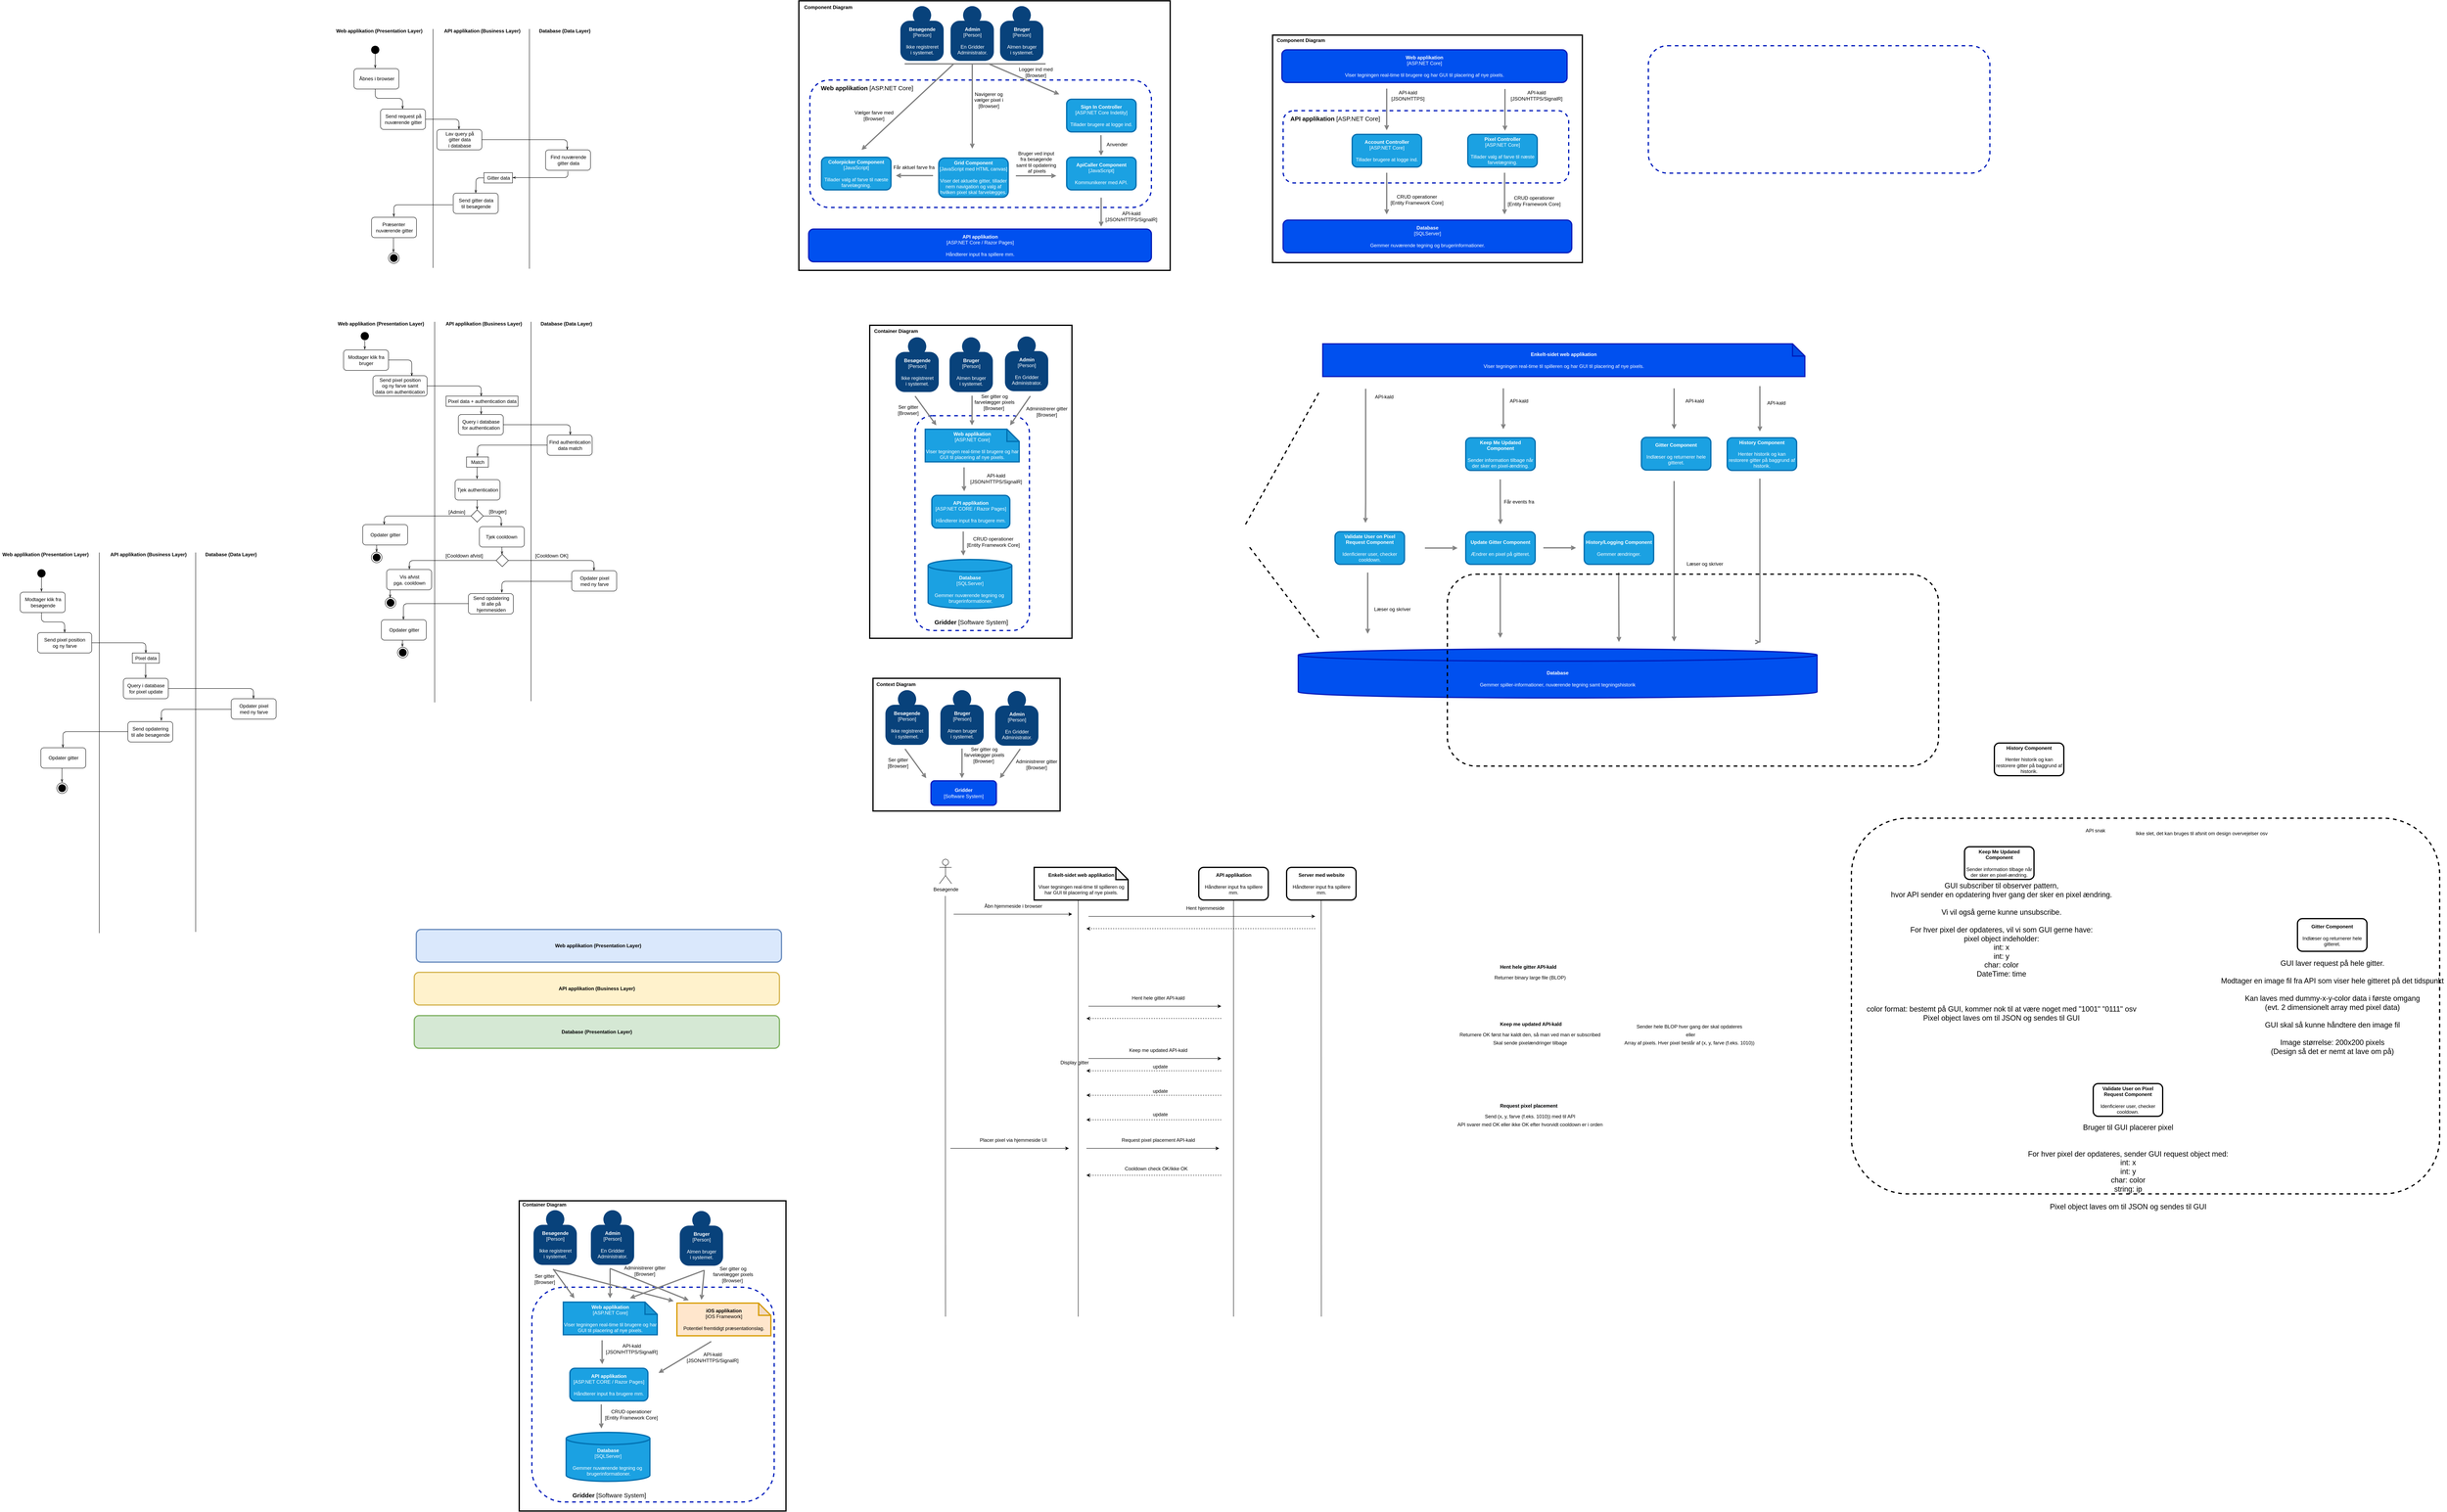 <mxfile version="13.9.9" type="device"><diagram id="Ht1M8jgEwFfnCIfOTk4-" name="Page-1"><mxGraphModel dx="1192.83" dy="848.24" grid="0" gridSize="10" guides="1" tooltips="1" connect="1" arrows="1" fold="1" page="0" pageScale="1" pageWidth="1169" pageHeight="827" math="0" shadow="0"><root><mxCell id="0"/><mxCell id="1" parent="0"/><mxCell id="ZMQ7kvaqE5BFqlBFen-2-25" value="" style="rounded=0;whiteSpace=wrap;html=1;strokeWidth=3;fillColor=none;" parent="1" vertex="1"><mxGeometry x="247" y="-807.5" width="495" height="766.5" as="geometry"/></mxCell><mxCell id="lp5LiY2yyinMzcYQE4Td-33" value="" style="rounded=0;whiteSpace=wrap;html=1;strokeWidth=3;fillColor=none;" parent="1" vertex="1"><mxGeometry x="1233.13" y="-1518" width="758.25" height="557" as="geometry"/></mxCell><mxCell id="eaySPVRHfqvPtgy-gl_d-1" value="" style="rounded=0;whiteSpace=wrap;html=1;strokeWidth=3;fillColor=none;" parent="1" vertex="1"><mxGeometry x="73.5" y="-1602" width="909" height="660" as="geometry"/></mxCell><mxCell id="XQ76cf2mVzblBFnnEcto-28" value="" style="rounded=1;whiteSpace=wrap;html=1;dashed=1;strokeWidth=3;strokeColor=#001DBC;fontColor=#ffffff;fillColor=none;" parent="1" vertex="1"><mxGeometry x="100.5" y="-1408" width="836" height="312" as="geometry"/></mxCell><mxCell id="lp5LiY2yyinMzcYQE4Td-32" value="" style="rounded=1;whiteSpace=wrap;html=1;dashed=1;strokeWidth=3;strokeColor=#001DBC;fontColor=#ffffff;fillColor=none;" parent="1" vertex="1"><mxGeometry x="1259" y="-1333" width="699" height="177" as="geometry"/></mxCell><mxCell id="kUy26bgBn5fABN4g1qB2-3" value="&lt;b&gt;Gridder&lt;/b&gt;&lt;br&gt;[Software System]" style="rounded=1;whiteSpace=wrap;html=1;strokeWidth=3;fillColor=#0050ef;strokeColor=#001DBC;fontColor=#ffffff;" parent="1" vertex="1"><mxGeometry x="397" y="308" width="160" height="60" as="geometry"/></mxCell><mxCell id="kUy26bgBn5fABN4g1qB2-9" value="" style="rounded=1;whiteSpace=wrap;html=1;dashed=1;strokeWidth=3;strokeColor=#001DBC;fontColor=#ffffff;fillColor=none;" parent="1" vertex="1"><mxGeometry x="357.88" y="-586" width="280" height="526" as="geometry"/></mxCell><mxCell id="kUy26bgBn5fABN4g1qB2-11" value="&lt;font style=&quot;font-size: 15px&quot;&gt;&lt;b&gt;Gridder &lt;/b&gt;[Software System]&lt;/font&gt;" style="text;html=1;align=center;verticalAlign=middle;resizable=0;points=[];autosize=1;" parent="1" vertex="1"><mxGeometry x="400.38" y="-90.5" width="190" height="19" as="geometry"/></mxCell><mxCell id="kUy26bgBn5fABN4g1qB2-12" value="&lt;b&gt;API applikation&lt;/b&gt;&lt;br&gt;[ASP.NET CORE / Razor Pages]&lt;br&gt;&lt;br&gt;Håndterer input fra brugere mm." style="rounded=1;whiteSpace=wrap;html=1;strokeWidth=3;fillColor=#1ba1e2;strokeColor=#006EAF;fontColor=#ffffff;" parent="1" vertex="1"><mxGeometry x="399" y="-391" width="191" height="80" as="geometry"/></mxCell><mxCell id="kUy26bgBn5fABN4g1qB2-15" style="edgeStyle=orthogonalEdgeStyle;rounded=0;orthogonalLoop=1;jettySize=auto;html=1;startArrow=none;startFill=0;endArrow=open;endFill=0;strokeColor=#808080;strokeWidth=3;" parent="1" edge="1"><mxGeometry relative="1" as="geometry"><mxPoint x="477.88" y="-459.5" as="sourcePoint"/><mxPoint x="478.38" y="-401" as="targetPoint"/><Array as="points"><mxPoint x="477.88" y="-409.5"/><mxPoint x="477.88" y="-409.5"/></Array></mxGeometry></mxCell><mxCell id="kUy26bgBn5fABN4g1qB2-16" value="&lt;b&gt;Database&lt;br&gt;&lt;/b&gt;[SQLServer]&lt;br&gt;&lt;br&gt;Gemmer nuværende tegning og&amp;nbsp;&lt;br&gt;&amp;nbsp;brugerinformationer." style="shape=cylinder3;whiteSpace=wrap;html=1;boundedLbl=1;backgroundOutline=1;size=15;fillColor=#1ba1e2;strokeWidth=3;strokeColor=#006EAF;fontColor=#ffffff;" parent="1" vertex="1"><mxGeometry x="389.88" y="-234" width="205" height="120" as="geometry"/></mxCell><mxCell id="kUy26bgBn5fABN4g1qB2-17" value="&lt;span&gt;&lt;b&gt;Web applikation&lt;br&gt;&lt;/b&gt;&lt;/span&gt;[ASP.NET Core]&lt;br&gt;&lt;br&gt;&lt;span&gt;Viser tegningen real-time til brugere og har GUI til placering af nye pixels.&lt;/span&gt;" style="shape=note;whiteSpace=wrap;html=1;backgroundOutline=1;darkOpacity=0.05;strokeWidth=3;fillColor=#1ba1e2;strokeColor=#006EAF;fontColor=#ffffff;" parent="1" vertex="1"><mxGeometry x="382.88" y="-553" width="230" height="80" as="geometry"/></mxCell><mxCell id="kUy26bgBn5fABN4g1qB2-18" value="API-kald&lt;br&gt;[JSON/HTTPS/SignalR]" style="text;html=1;align=center;verticalAlign=middle;resizable=0;points=[];autosize=1;" parent="1" vertex="1"><mxGeometry x="487.13" y="-448" width="137" height="32" as="geometry"/></mxCell><mxCell id="kUy26bgBn5fABN4g1qB2-21" style="edgeStyle=orthogonalEdgeStyle;rounded=0;orthogonalLoop=1;jettySize=auto;html=1;startArrow=none;startFill=0;endArrow=open;endFill=0;strokeColor=#808080;strokeWidth=3;" parent="1" edge="1"><mxGeometry relative="1" as="geometry"><mxPoint x="475.88" y="-302.5" as="sourcePoint"/><mxPoint x="476.38" y="-243.5" as="targetPoint"/><Array as="points"><mxPoint x="475.88" y="-252.5"/><mxPoint x="475.88" y="-252.5"/></Array></mxGeometry></mxCell><mxCell id="kUy26bgBn5fABN4g1qB2-22" value="CRUD operationer&lt;br&gt;[Entity Framework Core]" style="text;html=1;align=center;verticalAlign=middle;resizable=0;points=[];autosize=1;" parent="1" vertex="1"><mxGeometry x="479" y="-293.5" width="139" height="32" as="geometry"/></mxCell><mxCell id="H3VU2g5PJS7C6yTMInsD-1" value="" style="endArrow=none;dashed=1;html=1;strokeWidth=3;" parent="1" edge="1"><mxGeometry width="50" height="50" relative="1" as="geometry"><mxPoint x="1167" y="-320" as="sourcePoint"/><mxPoint x="1346" y="-642" as="targetPoint"/></mxGeometry></mxCell><mxCell id="H3VU2g5PJS7C6yTMInsD-2" value="" style="endArrow=none;dashed=1;html=1;strokeWidth=3;" parent="1" edge="1"><mxGeometry width="50" height="50" relative="1" as="geometry"><mxPoint x="1177" y="-264" as="sourcePoint"/><mxPoint x="1346" y="-42" as="targetPoint"/></mxGeometry></mxCell><mxCell id="H3VU2g5PJS7C6yTMInsD-5" value="&lt;b&gt;Update Gitter Component&lt;/b&gt;&lt;br&gt;&lt;br&gt;Ændrer en pixel på gitteret." style="rounded=1;whiteSpace=wrap;html=1;strokeWidth=3;fillColor=#1ba1e2;strokeColor=#006EAF;fontColor=#ffffff;" parent="1" vertex="1"><mxGeometry x="1706" y="-302" width="170" height="80" as="geometry"/></mxCell><mxCell id="H3VU2g5PJS7C6yTMInsD-6" value="&lt;span&gt;&lt;b&gt;Enkelt-sidet web applikation&lt;/b&gt;&lt;/span&gt;&lt;br&gt;&lt;br&gt;&lt;span&gt;Viser tegningen real-time til spilleren og har GUI til placering af nye pixels.&lt;/span&gt;" style="shape=note;whiteSpace=wrap;html=1;backgroundOutline=1;darkOpacity=0.05;strokeWidth=3;fillColor=#0050ef;strokeColor=#001DBC;fontColor=#ffffff;" parent="1" vertex="1"><mxGeometry x="1356" y="-762" width="1180" height="80" as="geometry"/></mxCell><mxCell id="H3VU2g5PJS7C6yTMInsD-7" value="&lt;b&gt;Database&lt;/b&gt;&lt;br&gt;&lt;br&gt;Gemmer spiller-informationer, nuværende tegning samt tegningshistorik" style="shape=cylinder3;whiteSpace=wrap;html=1;boundedLbl=1;backgroundOutline=1;size=15;fillColor=#0050ef;strokeWidth=3;strokeColor=#001DBC;fontColor=#ffffff;" parent="1" vertex="1"><mxGeometry x="1296" y="-15" width="1270" height="120" as="geometry"/></mxCell><mxCell id="H3VU2g5PJS7C6yTMInsD-8" value="&lt;b&gt;Gitter Component&lt;/b&gt;&lt;br&gt;&lt;br&gt;Indlæser og returnerer hele gitteret." style="rounded=1;whiteSpace=wrap;html=1;strokeWidth=3;fillColor=#1ba1e2;strokeColor=#006EAF;fontColor=#ffffff;" parent="1" vertex="1"><mxGeometry x="2136" y="-533" width="170" height="80" as="geometry"/></mxCell><mxCell id="H3VU2g5PJS7C6yTMInsD-10" value="&lt;b&gt;Validate User on Pixel Request Component&lt;/b&gt;&lt;br&gt;&lt;br&gt;Idenficierer user, checker cooldown." style="rounded=1;whiteSpace=wrap;html=1;strokeWidth=3;fillColor=#1ba1e2;strokeColor=#006EAF;fontColor=#ffffff;" parent="1" vertex="1"><mxGeometry x="1386" y="-302" width="170" height="80" as="geometry"/></mxCell><mxCell id="H3VU2g5PJS7C6yTMInsD-19" style="edgeStyle=orthogonalEdgeStyle;rounded=0;orthogonalLoop=1;jettySize=auto;html=1;startArrow=none;startFill=0;endArrow=open;endFill=0;strokeColor=#808080;strokeWidth=3;" parent="1" edge="1"><mxGeometry relative="1" as="geometry"><mxPoint x="1461" y="-652" as="sourcePoint"/><mxPoint x="1460.5" y="-323.5" as="targetPoint"/><Array as="points"><mxPoint x="1460.5" y="-373.5"/><mxPoint x="1460.5" y="-373.5"/></Array></mxGeometry></mxCell><mxCell id="H3VU2g5PJS7C6yTMInsD-20" style="edgeStyle=orthogonalEdgeStyle;rounded=0;orthogonalLoop=1;jettySize=auto;html=1;startArrow=none;startFill=0;endArrow=open;endFill=0;strokeColor=#808080;strokeWidth=3;" parent="1" edge="1"><mxGeometry relative="1" as="geometry"><mxPoint x="1466" y="-202" as="sourcePoint"/><mxPoint x="1466" y="-52" as="targetPoint"/><Array as="points"><mxPoint x="1466" y="-152"/><mxPoint x="1466" y="-152"/></Array></mxGeometry></mxCell><mxCell id="H3VU2g5PJS7C6yTMInsD-22" style="edgeStyle=orthogonalEdgeStyle;rounded=0;orthogonalLoop=1;jettySize=auto;html=1;startArrow=none;startFill=0;endArrow=open;endFill=0;strokeColor=#808080;strokeWidth=3;" parent="1" edge="1"><mxGeometry relative="1" as="geometry"><mxPoint x="1790.5" y="-195" as="sourcePoint"/><mxPoint x="1790.5" y="-42" as="targetPoint"/><Array as="points"><mxPoint x="1790.5" y="-145"/><mxPoint x="1790.5" y="-145"/></Array></mxGeometry></mxCell><mxCell id="H3VU2g5PJS7C6yTMInsD-23" value="Læser og skriver" style="text;html=1;align=center;verticalAlign=middle;resizable=0;points=[];autosize=1;" parent="1" vertex="1"><mxGeometry x="1476" y="-122" width="100" height="20" as="geometry"/></mxCell><mxCell id="H3VU2g5PJS7C6yTMInsD-25" style="edgeStyle=orthogonalEdgeStyle;rounded=0;orthogonalLoop=1;jettySize=auto;html=1;startArrow=none;startFill=0;endArrow=open;endFill=0;strokeColor=#808080;strokeWidth=3;" parent="1" edge="1"><mxGeometry relative="1" as="geometry"><mxPoint x="1606" y="-262" as="sourcePoint"/><mxPoint x="1686" y="-262" as="targetPoint"/><Array as="points"><mxPoint x="1616" y="-262"/><mxPoint x="1616" y="-262"/></Array></mxGeometry></mxCell><mxCell id="H3VU2g5PJS7C6yTMInsD-29" style="edgeStyle=orthogonalEdgeStyle;rounded=0;orthogonalLoop=1;jettySize=auto;html=1;startArrow=none;startFill=0;endArrow=open;endFill=0;strokeColor=#808080;strokeWidth=3;" parent="1" edge="1"><mxGeometry relative="1" as="geometry"><mxPoint x="2216" y="-426" as="sourcePoint"/><mxPoint x="2216" y="-33" as="targetPoint"/><Array as="points"><mxPoint x="2216" y="-376"/><mxPoint x="2216" y="-376"/></Array></mxGeometry></mxCell><mxCell id="H3VU2g5PJS7C6yTMInsD-33" value="&lt;b&gt;Keep Me Updated Component&lt;/b&gt;&lt;br&gt;&lt;br&gt;Sender information tilbage når der sker en pixel-ændring." style="rounded=1;whiteSpace=wrap;html=1;strokeWidth=3;fillColor=#1ba1e2;strokeColor=#006EAF;fontColor=#ffffff;" parent="1" vertex="1"><mxGeometry x="1706" y="-532" width="170" height="80" as="geometry"/></mxCell><mxCell id="H3VU2g5PJS7C6yTMInsD-35" style="edgeStyle=orthogonalEdgeStyle;rounded=0;orthogonalLoop=1;jettySize=auto;html=1;startArrow=none;startFill=0;endArrow=open;endFill=0;strokeColor=#808080;strokeWidth=3;" parent="1" edge="1"><mxGeometry relative="1" as="geometry"><mxPoint x="1790.5" y="-430" as="sourcePoint"/><mxPoint x="1791" y="-320" as="targetPoint"/><Array as="points"><mxPoint x="1790.5" y="-380"/><mxPoint x="1790.5" y="-380"/></Array></mxGeometry></mxCell><mxCell id="H3VU2g5PJS7C6yTMInsD-37" style="edgeStyle=orthogonalEdgeStyle;rounded=0;orthogonalLoop=1;jettySize=auto;html=1;startArrow=none;startFill=0;endArrow=open;endFill=0;strokeColor=#808080;strokeWidth=3;" parent="1" edge="1"><mxGeometry relative="1" as="geometry"><mxPoint x="1798" y="-653" as="sourcePoint"/><mxPoint x="1798" y="-553" as="targetPoint"/><Array as="points"><mxPoint x="1798" y="-603"/><mxPoint x="1798" y="-603"/></Array></mxGeometry></mxCell><mxCell id="H3VU2g5PJS7C6yTMInsD-39" style="edgeStyle=orthogonalEdgeStyle;rounded=0;orthogonalLoop=1;jettySize=auto;html=1;startArrow=none;startFill=0;endArrow=open;endFill=0;strokeColor=#808080;strokeWidth=3;" parent="1" edge="1"><mxGeometry relative="1" as="geometry"><mxPoint x="2216" y="-653" as="sourcePoint"/><mxPoint x="2216" y="-553" as="targetPoint"/><Array as="points"><mxPoint x="2216" y="-603"/><mxPoint x="2216" y="-603"/></Array></mxGeometry></mxCell><mxCell id="H3VU2g5PJS7C6yTMInsD-41" value="API-kald" style="text;html=1;align=center;verticalAlign=middle;resizable=0;points=[];autosize=1;" parent="1" vertex="1"><mxGeometry x="1806" y="-632" width="60" height="20" as="geometry"/></mxCell><mxCell id="H3VU2g5PJS7C6yTMInsD-42" value="API-kald" style="text;html=1;align=center;verticalAlign=middle;resizable=0;points=[];autosize=1;" parent="1" vertex="1"><mxGeometry x="2236" y="-632" width="60" height="20" as="geometry"/></mxCell><mxCell id="H3VU2g5PJS7C6yTMInsD-44" value="API-kald" style="text;html=1;align=center;verticalAlign=middle;resizable=0;points=[];autosize=1;" parent="1" vertex="1"><mxGeometry x="1476" y="-642" width="60" height="20" as="geometry"/></mxCell><mxCell id="H3VU2g5PJS7C6yTMInsD-45" value="Læser og skriver" style="text;html=1;align=center;verticalAlign=middle;resizable=0;points=[];autosize=1;" parent="1" vertex="1"><mxGeometry x="2241" y="-233" width="100" height="20" as="geometry"/></mxCell><mxCell id="H3VU2g5PJS7C6yTMInsD-46" value="Får events fra" style="text;html=1;align=center;verticalAlign=middle;resizable=0;points=[];autosize=1;" parent="1" vertex="1"><mxGeometry x="1791" y="-385" width="90" height="20" as="geometry"/></mxCell><mxCell id="H3VU2g5PJS7C6yTMInsD-47" value="&lt;b&gt;History/Logging Component&lt;/b&gt;&lt;br&gt;&lt;br&gt;Gemmer ændringer." style="rounded=1;whiteSpace=wrap;html=1;strokeWidth=3;fillColor=#1ba1e2;strokeColor=#006EAF;fontColor=#ffffff;" parent="1" vertex="1"><mxGeometry x="1996" y="-302" width="170" height="80" as="geometry"/></mxCell><mxCell id="H3VU2g5PJS7C6yTMInsD-48" style="edgeStyle=orthogonalEdgeStyle;rounded=0;orthogonalLoop=1;jettySize=auto;html=1;startArrow=none;startFill=0;endArrow=open;endFill=0;strokeColor=#808080;strokeWidth=3;" parent="1" edge="1"><mxGeometry relative="1" as="geometry"><mxPoint x="1896" y="-262.5" as="sourcePoint"/><mxPoint x="1976" y="-262.5" as="targetPoint"/><Array as="points"><mxPoint x="1906" y="-262.5"/><mxPoint x="1906" y="-262.5"/></Array></mxGeometry></mxCell><mxCell id="H3VU2g5PJS7C6yTMInsD-50" style="edgeStyle=orthogonalEdgeStyle;rounded=0;orthogonalLoop=1;jettySize=auto;html=1;startArrow=none;startFill=0;endArrow=open;endFill=0;strokeColor=#808080;strokeWidth=3;" parent="1" edge="1"><mxGeometry relative="1" as="geometry"><mxPoint x="2080.5" y="-202" as="sourcePoint"/><mxPoint x="2081" y="-32" as="targetPoint"/><Array as="points"><mxPoint x="2080.5" y="-152"/><mxPoint x="2080.5" y="-152"/></Array></mxGeometry></mxCell><mxCell id="H3VU2g5PJS7C6yTMInsD-51" style="edgeStyle=orthogonalEdgeStyle;rounded=0;orthogonalLoop=1;jettySize=auto;html=1;startArrow=none;startFill=0;endArrow=open;endFill=0;strokeColor=#808080;strokeWidth=3;" parent="1" edge="1"><mxGeometry relative="1" as="geometry"><mxPoint x="2426" y="-658.5" as="sourcePoint"/><mxPoint x="2426" y="-547.5" as="targetPoint"/><Array as="points"><mxPoint x="2426" y="-608.5"/><mxPoint x="2426" y="-608.5"/></Array></mxGeometry></mxCell><mxCell id="H3VU2g5PJS7C6yTMInsD-52" value="API-kald" style="text;html=1;align=center;verticalAlign=middle;resizable=0;points=[];autosize=1;" parent="1" vertex="1"><mxGeometry x="2436" y="-627" width="60" height="20" as="geometry"/></mxCell><mxCell id="H3VU2g5PJS7C6yTMInsD-53" value="&lt;b&gt;History Component&lt;/b&gt;&lt;br&gt;&lt;br&gt;Henter historik og kan restorere gitter på baggrund af historik." style="rounded=1;whiteSpace=wrap;html=1;strokeWidth=3;fillColor=#1ba1e2;strokeColor=#006EAF;fontColor=#ffffff;" parent="1" vertex="1"><mxGeometry x="2346" y="-532" width="170" height="80" as="geometry"/></mxCell><mxCell id="H3VU2g5PJS7C6yTMInsD-54" style="edgeStyle=orthogonalEdgeStyle;rounded=0;orthogonalLoop=1;jettySize=auto;html=1;startArrow=none;startFill=0;endArrow=open;endFill=0;strokeColor=#808080;strokeWidth=3;" parent="1" edge="1"><mxGeometry relative="1" as="geometry"><mxPoint x="2426" y="-432" as="sourcePoint"/><mxPoint x="2427" y="-32" as="targetPoint"/><Array as="points"><mxPoint x="2426" y="-382"/><mxPoint x="2426" y="-382"/></Array></mxGeometry></mxCell><mxCell id="j8bVmXQa3wz0ppJWh2PN-1" value="" style="endArrow=none;html=1;" parent="1" edge="1"><mxGeometry width="50" height="50" relative="1" as="geometry"><mxPoint x="757.5" y="1620" as="sourcePoint"/><mxPoint x="757.5" y="600" as="targetPoint"/></mxGeometry></mxCell><mxCell id="j8bVmXQa3wz0ppJWh2PN-2" value="" style="endArrow=none;html=1;entryX=0.5;entryY=1;entryDx=0;entryDy=0;" parent="1" target="j8bVmXQa3wz0ppJWh2PN-3" edge="1"><mxGeometry width="50" height="50" relative="1" as="geometry"><mxPoint x="1137.5" y="1620" as="sourcePoint"/><mxPoint x="1136.5" y="850" as="targetPoint"/></mxGeometry></mxCell><mxCell id="j8bVmXQa3wz0ppJWh2PN-3" value="&lt;b&gt;API applikation&lt;/b&gt;&lt;br&gt;&lt;br&gt;Håndterer input fra spillere mm." style="rounded=1;whiteSpace=wrap;html=1;strokeWidth=3;" parent="1" vertex="1"><mxGeometry x="1052.5" y="520" width="170" height="80" as="geometry"/></mxCell><mxCell id="j8bVmXQa3wz0ppJWh2PN-4" value="&lt;span&gt;&lt;b&gt;Enkelt-sidet web applikation&lt;/b&gt;&lt;/span&gt;&lt;br&gt;&lt;br&gt;&lt;span&gt;Viser tegningen real-time til spilleren og har GUI til placering af nye pixels.&lt;/span&gt;" style="shape=note;whiteSpace=wrap;html=1;backgroundOutline=1;darkOpacity=0.05;strokeWidth=3;fillColor=none;" parent="1" vertex="1"><mxGeometry x="649.5" y="520" width="230" height="80" as="geometry"/></mxCell><mxCell id="j8bVmXQa3wz0ppJWh2PN-5" value="" style="endArrow=classic;html=1;" parent="1" edge="1"><mxGeometry width="50" height="50" relative="1" as="geometry"><mxPoint x="782.5" y="640" as="sourcePoint"/><mxPoint x="1337.5" y="640" as="targetPoint"/></mxGeometry></mxCell><mxCell id="j8bVmXQa3wz0ppJWh2PN-7" value="Hent hjemmeside" style="text;html=1;align=center;verticalAlign=middle;resizable=0;points=[];autosize=1;" parent="1" vertex="1"><mxGeometry x="1012.5" y="610" width="110" height="20" as="geometry"/></mxCell><mxCell id="j8bVmXQa3wz0ppJWh2PN-9" value="Besøgende" style="shape=umlActor;verticalLabelPosition=bottom;verticalAlign=top;html=1;outlineConnect=0;" parent="1" vertex="1"><mxGeometry x="417.5" y="500" width="30" height="60" as="geometry"/></mxCell><mxCell id="j8bVmXQa3wz0ppJWh2PN-11" value="" style="endArrow=none;html=1;" parent="1" edge="1"><mxGeometry width="50" height="50" relative="1" as="geometry"><mxPoint x="432.5" y="1620" as="sourcePoint"/><mxPoint x="432.08" y="590" as="targetPoint"/></mxGeometry></mxCell><mxCell id="j8bVmXQa3wz0ppJWh2PN-12" value="&lt;b&gt;Server med website&lt;/b&gt;&lt;br&gt;&lt;br&gt;Håndterer input fra spillere mm." style="rounded=1;whiteSpace=wrap;html=1;strokeWidth=3;" parent="1" vertex="1"><mxGeometry x="1267.5" y="520" width="170" height="80" as="geometry"/></mxCell><mxCell id="j8bVmXQa3wz0ppJWh2PN-14" value="" style="endArrow=none;html=1;" parent="1" edge="1"><mxGeometry width="50" height="50" relative="1" as="geometry"><mxPoint x="1352.5" y="1620" as="sourcePoint"/><mxPoint x="1352.08" y="600" as="targetPoint"/></mxGeometry></mxCell><mxCell id="j8bVmXQa3wz0ppJWh2PN-15" value="" style="endArrow=classic;html=1;dashed=1;" parent="1" edge="1"><mxGeometry width="50" height="50" relative="1" as="geometry"><mxPoint x="1337.5" y="670" as="sourcePoint"/><mxPoint x="777.5" y="670" as="targetPoint"/></mxGeometry></mxCell><mxCell id="j8bVmXQa3wz0ppJWh2PN-16" value="" style="endArrow=classic;html=1;" parent="1" edge="1"><mxGeometry width="50" height="50" relative="1" as="geometry"><mxPoint x="782.5" y="860" as="sourcePoint"/><mxPoint x="1107.5" y="860" as="targetPoint"/></mxGeometry></mxCell><mxCell id="j8bVmXQa3wz0ppJWh2PN-17" value="" style="endArrow=classic;html=1;dashed=1;" parent="1" edge="1"><mxGeometry width="50" height="50" relative="1" as="geometry"><mxPoint x="1107.5" y="890" as="sourcePoint"/><mxPoint x="777.5" y="890" as="targetPoint"/></mxGeometry></mxCell><mxCell id="j8bVmXQa3wz0ppJWh2PN-18" value="Hent hele gitter API-kald" style="text;html=1;align=center;verticalAlign=middle;resizable=0;points=[];autosize=1;" parent="1" vertex="1"><mxGeometry x="882.5" y="830" width="140" height="20" as="geometry"/></mxCell><mxCell id="j8bVmXQa3wz0ppJWh2PN-19" value="Display gitter" style="text;html=1;align=center;verticalAlign=middle;resizable=0;points=[];autosize=1;" parent="1" vertex="1"><mxGeometry x="707.5" y="988" width="80" height="20" as="geometry"/></mxCell><mxCell id="j8bVmXQa3wz0ppJWh2PN-20" value="" style="endArrow=classic;html=1;" parent="1" edge="1"><mxGeometry width="50" height="50" relative="1" as="geometry"><mxPoint x="782.5" y="988" as="sourcePoint"/><mxPoint x="1107.5" y="988" as="targetPoint"/></mxGeometry></mxCell><mxCell id="j8bVmXQa3wz0ppJWh2PN-21" value="" style="endArrow=classic;html=1;dashed=1;" parent="1" edge="1"><mxGeometry width="50" height="50" relative="1" as="geometry"><mxPoint x="1107.5" y="1018" as="sourcePoint"/><mxPoint x="777.5" y="1018" as="targetPoint"/></mxGeometry></mxCell><mxCell id="j8bVmXQa3wz0ppJWh2PN-22" value="Keep me updated API-kald" style="text;html=1;align=center;verticalAlign=middle;resizable=0;points=[];autosize=1;" parent="1" vertex="1"><mxGeometry x="872.5" y="958" width="160" height="20" as="geometry"/></mxCell><mxCell id="j8bVmXQa3wz0ppJWh2PN-24" value="Request pixel placement API-kald" style="text;html=1;align=center;verticalAlign=middle;resizable=0;points=[];autosize=1;" parent="1" vertex="1"><mxGeometry x="857.5" y="1178" width="190" height="20" as="geometry"/></mxCell><mxCell id="j8bVmXQa3wz0ppJWh2PN-25" value="" style="endArrow=classic;html=1;" parent="1" edge="1"><mxGeometry width="50" height="50" relative="1" as="geometry"><mxPoint x="777.5" y="1208" as="sourcePoint"/><mxPoint x="1102.5" y="1208" as="targetPoint"/></mxGeometry></mxCell><mxCell id="j8bVmXQa3wz0ppJWh2PN-26" value="" style="endArrow=classic;html=1;dashed=1;" parent="1" edge="1"><mxGeometry width="50" height="50" relative="1" as="geometry"><mxPoint x="1107.5" y="1274" as="sourcePoint"/><mxPoint x="777.5" y="1274" as="targetPoint"/></mxGeometry></mxCell><mxCell id="j8bVmXQa3wz0ppJWh2PN-27" value="Cooldown check OK/ikke OK" style="text;html=1;align=center;verticalAlign=middle;resizable=0;points=[];autosize=1;" parent="1" vertex="1"><mxGeometry x="862.5" y="1248" width="170" height="20" as="geometry"/></mxCell><mxCell id="j8bVmXQa3wz0ppJWh2PN-28" value="" style="endArrow=classic;html=1;" parent="1" edge="1"><mxGeometry width="50" height="50" relative="1" as="geometry"><mxPoint x="452.5" y="634.58" as="sourcePoint"/><mxPoint x="742.5" y="634.58" as="targetPoint"/></mxGeometry></mxCell><mxCell id="j8bVmXQa3wz0ppJWh2PN-29" value="Åbn hjemmeside i browser" style="text;html=1;align=center;verticalAlign=middle;resizable=0;points=[];autosize=1;" parent="1" vertex="1"><mxGeometry x="517.5" y="604.58" width="160" height="20" as="geometry"/></mxCell><mxCell id="j8bVmXQa3wz0ppJWh2PN-30" value="" style="endArrow=classic;html=1;" parent="1" edge="1"><mxGeometry width="50" height="50" relative="1" as="geometry"><mxPoint x="444.5" y="1208" as="sourcePoint"/><mxPoint x="734.5" y="1208" as="targetPoint"/></mxGeometry></mxCell><mxCell id="j8bVmXQa3wz0ppJWh2PN-31" value="Placer pixel via hjemmeside UI" style="text;html=1;align=center;verticalAlign=middle;resizable=0;points=[];autosize=1;" parent="1" vertex="1"><mxGeometry x="507.5" y="1178" width="180" height="20" as="geometry"/></mxCell><mxCell id="j8bVmXQa3wz0ppJWh2PN-32" value="" style="endArrow=classic;html=1;dashed=1;" parent="1" edge="1"><mxGeometry width="50" height="50" relative="1" as="geometry"><mxPoint x="1107.5" y="1078" as="sourcePoint"/><mxPoint x="777.5" y="1078" as="targetPoint"/></mxGeometry></mxCell><mxCell id="j8bVmXQa3wz0ppJWh2PN-33" value="" style="endArrow=classic;html=1;dashed=1;" parent="1" edge="1"><mxGeometry width="50" height="50" relative="1" as="geometry"><mxPoint x="1107.5" y="1138" as="sourcePoint"/><mxPoint x="777.5" y="1138" as="targetPoint"/></mxGeometry></mxCell><mxCell id="j8bVmXQa3wz0ppJWh2PN-35" value="update" style="text;html=1;align=center;verticalAlign=middle;resizable=0;points=[];autosize=1;" parent="1" vertex="1"><mxGeometry x="932.5" y="998" width="50" height="20" as="geometry"/></mxCell><mxCell id="j8bVmXQa3wz0ppJWh2PN-36" value="update" style="text;html=1;align=center;verticalAlign=middle;resizable=0;points=[];autosize=1;" parent="1" vertex="1"><mxGeometry x="932.5" y="1058" width="50" height="20" as="geometry"/></mxCell><mxCell id="j8bVmXQa3wz0ppJWh2PN-37" value="update" style="text;html=1;align=center;verticalAlign=middle;resizable=0;points=[];autosize=1;" parent="1" vertex="1"><mxGeometry x="932.5" y="1115" width="50" height="20" as="geometry"/></mxCell><mxCell id="j8bVmXQa3wz0ppJWh2PN-40" value="&lt;span style=&quot;color: rgb(0 , 0 , 0) ; font-family: &amp;#34;helvetica&amp;#34; ; font-size: 12px ; font-style: normal ; letter-spacing: normal ; text-align: center ; text-indent: 0px ; text-transform: none ; word-spacing: 0px ; background-color: rgb(248 , 249 , 250) ; display: inline ; float: none&quot;&gt;&lt;b&gt;Hent hele gitter API-kald&lt;/b&gt;&lt;/span&gt;" style="text;whiteSpace=wrap;html=1;" parent="1" vertex="1"><mxGeometry x="1787.5" y="750" width="150" height="30" as="geometry"/></mxCell><mxCell id="j8bVmXQa3wz0ppJWh2PN-41" value="Returner binary large file (BLOP)" style="text;html=1;align=center;verticalAlign=middle;resizable=0;points=[];autosize=1;" parent="1" vertex="1"><mxGeometry x="1767.5" y="780" width="190" height="20" as="geometry"/></mxCell><mxCell id="j8bVmXQa3wz0ppJWh2PN-42" value="&lt;div style=&quot;text-align: center&quot;&gt;&lt;span&gt;&lt;font face=&quot;helvetica&quot;&gt;&lt;b&gt;Keep me updated API-kald&lt;/b&gt;&lt;/font&gt;&lt;/span&gt;&lt;/div&gt;" style="text;whiteSpace=wrap;html=1;" parent="1" vertex="1"><mxGeometry x="1787.5" y="890" width="170" height="30" as="geometry"/></mxCell><mxCell id="j8bVmXQa3wz0ppJWh2PN-43" value="Returnere OK først har kaldt den, så man ved man er subscribed" style="text;html=1;align=center;verticalAlign=middle;resizable=0;points=[];autosize=1;" parent="1" vertex="1"><mxGeometry x="1682.5" y="920" width="360" height="20" as="geometry"/></mxCell><mxCell id="j8bVmXQa3wz0ppJWh2PN-44" value="Skal sende pixelændringer tilbage" style="text;html=1;align=center;verticalAlign=middle;resizable=0;points=[];autosize=1;" parent="1" vertex="1"><mxGeometry x="1762.5" y="940" width="200" height="20" as="geometry"/></mxCell><mxCell id="j8bVmXQa3wz0ppJWh2PN-45" value="Array af pixels. Hver pixel består af (x, y, farve (f.eks. 1010))" style="text;html=1;align=center;verticalAlign=middle;resizable=0;points=[];autosize=1;" parent="1" vertex="1"><mxGeometry x="2087.5" y="940" width="330" height="20" as="geometry"/></mxCell><mxCell id="j8bVmXQa3wz0ppJWh2PN-46" value="Sender hele BLOP hver gang der skal opdateres" style="text;html=1;align=center;verticalAlign=middle;resizable=0;points=[];autosize=1;" parent="1" vertex="1"><mxGeometry x="2117.5" y="900" width="270" height="20" as="geometry"/></mxCell><mxCell id="j8bVmXQa3wz0ppJWh2PN-47" value="&lt;span style=&quot;color: rgb(0 , 0 , 0) ; font-family: &amp;#34;helvetica&amp;#34; ; font-size: 12px ; font-style: normal ; letter-spacing: normal ; text-align: center ; text-indent: 0px ; text-transform: none ; word-spacing: 0px ; background-color: rgb(248 , 249 , 250) ; display: inline ; float: none&quot;&gt;&lt;b&gt;Request pixel placement&lt;/b&gt;&lt;/span&gt;" style="text;whiteSpace=wrap;html=1;" parent="1" vertex="1"><mxGeometry x="1787.5" y="1090" width="150" height="30" as="geometry"/></mxCell><mxCell id="j8bVmXQa3wz0ppJWh2PN-48" value="Send (x, y, farve (f.eks. 1010)) med til API" style="text;html=1;align=center;verticalAlign=middle;resizable=0;points=[];autosize=1;" parent="1" vertex="1"><mxGeometry x="1742.5" y="1120" width="240" height="20" as="geometry"/></mxCell><mxCell id="j8bVmXQa3wz0ppJWh2PN-49" value="API svarer med OK eller ikke OK efter hvorvidt cooldown er i orden" style="text;html=1;align=center;verticalAlign=middle;resizable=0;points=[];autosize=1;" parent="1" vertex="1"><mxGeometry x="1677.5" y="1140" width="370" height="20" as="geometry"/></mxCell><mxCell id="j8bVmXQa3wz0ppJWh2PN-50" value="eller" style="text;html=1;align=center;verticalAlign=middle;resizable=0;points=[];autosize=1;" parent="1" vertex="1"><mxGeometry x="2235.5" y="920" width="40" height="20" as="geometry"/></mxCell><mxCell id="C42kTCbImfNsZP9Lu4t0-1" value="&lt;b&gt;Validate User on Pixel Request Component&lt;/b&gt;&lt;br&gt;&lt;br&gt;Idenficierer user, checker cooldown." style="rounded=1;whiteSpace=wrap;html=1;strokeWidth=3;" parent="1" vertex="1"><mxGeometry x="3242" y="1049.5" width="170" height="80" as="geometry"/></mxCell><mxCell id="C42kTCbImfNsZP9Lu4t0-2" value="&lt;b&gt;Keep Me Updated Component&lt;/b&gt;&lt;br&gt;&lt;br&gt;Sender information tilbage når der sker en pixel-ændring." style="rounded=1;whiteSpace=wrap;html=1;strokeWidth=3;" parent="1" vertex="1"><mxGeometry x="2927" y="469.5" width="170" height="80" as="geometry"/></mxCell><mxCell id="C42kTCbImfNsZP9Lu4t0-3" value="&lt;b&gt;Gitter Component&lt;/b&gt;&lt;br&gt;&lt;br&gt;Indlæser og returnerer hele gitteret." style="rounded=1;whiteSpace=wrap;html=1;strokeWidth=3;" parent="1" vertex="1"><mxGeometry x="3742" y="645.5" width="170" height="80" as="geometry"/></mxCell><mxCell id="C42kTCbImfNsZP9Lu4t0-4" value="&lt;b&gt;History Component&lt;/b&gt;&lt;br&gt;&lt;br&gt;Henter historik og kan restorere gitter på baggrund af historik." style="rounded=1;whiteSpace=wrap;html=1;strokeWidth=3;" parent="1" vertex="1"><mxGeometry x="3000" y="215.5" width="170" height="80" as="geometry"/></mxCell><mxCell id="C42kTCbImfNsZP9Lu4t0-5" value="&lt;font style=&quot;font-size: 18px&quot;&gt;GUI subscriber til observer pattern,&lt;br&gt;hvor API sender en opdatering hver gang der sker en pixel ændring.&lt;br&gt;&lt;br&gt;Vi vil også gerne kunne unsubscribe.&lt;br&gt;&lt;br&gt;For hver pixel der opdateres, vil vi som GUI gerne have:&lt;br&gt;pixel object indeholder:&lt;br&gt;int: x&lt;br&gt;int: y&lt;br&gt;char: color&lt;br&gt;DateTime: time&lt;br&gt;&lt;br&gt;&lt;br&gt;&lt;br&gt;color format: bestemt på GUI, kommer nok til at være noget med &quot;1001&quot; &quot;0111&quot; osv&lt;br&gt;Pixel object laves om til JSON og sendes til GUI&lt;br&gt;&lt;br&gt;&lt;/font&gt;" style="text;html=1;align=center;verticalAlign=middle;resizable=0;points=[];autosize=1;" parent="1" vertex="1"><mxGeometry x="2677" y="597.5" width="680" height="280" as="geometry"/></mxCell><mxCell id="C42kTCbImfNsZP9Lu4t0-6" value="&lt;font style=&quot;font-size: 18px&quot;&gt;Bruger til GUI placerer pixel&lt;br&gt;&lt;br&gt;&lt;br&gt;For hver pixel der opdateres, sender GUI request object med:&lt;br&gt;int: x&lt;br&gt;int: y&lt;br&gt;char: color&lt;br&gt;string: ip&lt;br&gt;&lt;br&gt;Pixel object laves om til JSON og sendes til GUI&lt;br&gt;&lt;br&gt;&lt;/font&gt;" style="text;html=1;align=center;verticalAlign=middle;resizable=0;points=[];autosize=1;" parent="1" vertex="1"><mxGeometry x="3072" y="1174.5" width="510" height="180" as="geometry"/></mxCell><mxCell id="C42kTCbImfNsZP9Lu4t0-8" value="&lt;font style=&quot;font-size: 18px&quot;&gt;GUI laver request på hele gitter.&lt;br&gt;&lt;br&gt;Modtager en image fil fra API som viser hele gitteret på det tidspunkt&lt;br&gt;&lt;br&gt;Kan laves med dummy-x-y-color data i første omgang&lt;br&gt;(evt. 2 dimensionelt array med pixel data)&lt;br&gt;&lt;br&gt;GUI skal så kunne håndtere den image fil&lt;br&gt;&lt;br&gt;Image størrelse: 200x200 pixels&lt;br&gt;(Design så det er nemt at lave om på)&lt;br&gt;&lt;br&gt;&lt;/font&gt;" style="text;html=1;align=center;verticalAlign=middle;resizable=0;points=[];autosize=1;" parent="1" vertex="1"><mxGeometry x="3547" y="774" width="560" height="200" as="geometry"/></mxCell><mxCell id="C42kTCbImfNsZP9Lu4t0-13" value="" style="rounded=1;whiteSpace=wrap;html=1;dashed=1;fillColor=none;strokeWidth=3;" parent="1" vertex="1"><mxGeometry x="2650" y="399.5" width="1440" height="920" as="geometry"/></mxCell><mxCell id="C42kTCbImfNsZP9Lu4t0-14" value="API snak&lt;br&gt;" style="text;html=1;align=center;verticalAlign=middle;resizable=0;points=[];autosize=1;" parent="1" vertex="1"><mxGeometry x="3217" y="419.5" width="60" height="20" as="geometry"/></mxCell><mxCell id="C42kTCbImfNsZP9Lu4t0-15" value="Ikke slet, det kan bruges til afsnit om design overvejelser osv&lt;br&gt;" style="text;html=1;align=center;verticalAlign=middle;resizable=0;points=[];autosize=1;" parent="1" vertex="1"><mxGeometry x="3337" y="426.5" width="340" height="20" as="geometry"/></mxCell><mxCell id="y__rM9eiXkuSkaRyuo5M-1" value="&lt;b&gt;Grid Component&lt;br&gt;&lt;/b&gt;[JavaScript med HTML canvas]&lt;br&gt;&lt;br&gt;Viser det aktuelle gitter, tillader nem navigation og valg af hvilken pixel skal farvelægges." style="rounded=1;whiteSpace=wrap;html=1;strokeWidth=3;fillColor=#1ba1e2;strokeColor=#006EAF;fontColor=#ffffff;" parent="1" vertex="1"><mxGeometry x="416" y="-1217" width="170" height="96" as="geometry"/></mxCell><mxCell id="y__rM9eiXkuSkaRyuo5M-2" value="&lt;b&gt;Colorpicker Component&lt;br&gt;&lt;/b&gt;[JavaScript]&lt;br&gt;&lt;br&gt;Tillader valg af farve til næste farvelægning." style="rounded=1;whiteSpace=wrap;html=1;strokeWidth=3;fillColor=#1ba1e2;strokeColor=#006EAF;fontColor=#ffffff;" parent="1" vertex="1"><mxGeometry x="129" y="-1219" width="170" height="80" as="geometry"/></mxCell><mxCell id="y__rM9eiXkuSkaRyuo5M-3" value="&lt;b&gt;ApiCaller Component&lt;/b&gt;&lt;br&gt;[JavaScript]&lt;br&gt;&lt;br&gt;Kommunikerer med API." style="rounded=1;whiteSpace=wrap;html=1;strokeWidth=3;fillColor=#1ba1e2;strokeColor=#006EAF;fontColor=#ffffff;" parent="1" vertex="1"><mxGeometry x="729" y="-1219" width="170" height="80" as="geometry"/></mxCell><mxCell id="y__rM9eiXkuSkaRyuo5M-4" value="" style="rounded=1;whiteSpace=wrap;html=1;dashed=1;fillColor=none;strokeWidth=3;" parent="1" vertex="1"><mxGeometry x="1661" y="-198" width="1202.5" height="470" as="geometry"/></mxCell><mxCell id="y__rM9eiXkuSkaRyuo5M-6" value="&lt;b&gt;API applikation&lt;br&gt;&lt;/b&gt;[ASP.NET Core / Razor Pages]&lt;br&gt;&lt;br&gt;Håndterer input fra spillere mm." style="rounded=1;whiteSpace=wrap;html=1;strokeWidth=3;fillColor=#0050ef;strokeColor=#001DBC;fontColor=#ffffff;" parent="1" vertex="1"><mxGeometry x="97.5" y="-1043" width="839" height="80" as="geometry"/></mxCell><mxCell id="ZMQ7kvaqE5BFqlBFen-2-8" value="" style="rounded=0;whiteSpace=wrap;html=1;strokeWidth=3;fillColor=none;" parent="1" vertex="1"><mxGeometry x="255" y="57" width="458" height="325" as="geometry"/></mxCell><mxCell id="ZMQ7kvaqE5BFqlBFen-2-17" style="edgeStyle=orthogonalEdgeStyle;rounded=0;orthogonalLoop=1;jettySize=auto;html=1;startArrow=none;startFill=0;endArrow=open;endFill=0;strokeColor=#808080;strokeWidth=3;" parent="1" edge="1"><mxGeometry relative="1" as="geometry"><mxPoint x="497.5" y="-635" as="sourcePoint"/><mxPoint x="497.38" y="-562.5" as="targetPoint"/><Array as="points"><mxPoint x="497.38" y="-612.5"/><mxPoint x="497.38" y="-612.5"/></Array></mxGeometry></mxCell><mxCell id="ZMQ7kvaqE5BFqlBFen-2-19" value="Ser gitter og&lt;br&gt;farvelægger pixels&lt;br&gt;[Browser]&amp;nbsp;" style="text;html=1;align=center;verticalAlign=middle;resizable=0;points=[];autosize=1;" parent="1" vertex="1"><mxGeometry x="498" y="-642" width="108" height="46" as="geometry"/></mxCell><mxCell id="ZMQ7kvaqE5BFqlBFen-2-23" style="rounded=0;orthogonalLoop=1;jettySize=auto;html=1;startArrow=none;startFill=0;endArrow=open;endFill=0;strokeColor=#808080;strokeWidth=3;" parent="1" edge="1"><mxGeometry relative="1" as="geometry"><mxPoint x="640" y="-634" as="sourcePoint"/><mxPoint x="590.38" y="-562.5" as="targetPoint"/></mxGeometry></mxCell><mxCell id="ZMQ7kvaqE5BFqlBFen-2-24" value="Administrerer gitter&lt;br&gt;[Browser]" style="text;html=1;align=center;verticalAlign=middle;resizable=0;points=[];autosize=1;" parent="1" vertex="1"><mxGeometry x="624" y="-612" width="111" height="32" as="geometry"/></mxCell><mxCell id="XQ76cf2mVzblBFnnEcto-6" style="edgeStyle=orthogonalEdgeStyle;rounded=0;orthogonalLoop=1;jettySize=auto;html=1;startArrow=none;startFill=0;endArrow=open;endFill=0;strokeColor=#808080;strokeWidth=3;" parent="1" edge="1"><mxGeometry relative="1" as="geometry"><mxPoint x="813.5" y="-1120" as="sourcePoint"/><mxPoint x="813.5" y="-1049" as="targetPoint"/><Array as="points"><mxPoint x="813.5" y="-1080"/><mxPoint x="813.5" y="-1080"/></Array></mxGeometry></mxCell><mxCell id="XQ76cf2mVzblBFnnEcto-7" value="API-kald&lt;br&gt;[JSON/HTTPS/SignalR]" style="text;html=1;align=center;verticalAlign=middle;resizable=0;points=[];autosize=1;" parent="1" vertex="1"><mxGeometry x="818" y="-1090" width="137" height="32" as="geometry"/></mxCell><mxCell id="XQ76cf2mVzblBFnnEcto-9" style="edgeStyle=orthogonalEdgeStyle;rounded=0;orthogonalLoop=1;jettySize=auto;html=1;startArrow=none;startFill=0;endArrow=open;endFill=0;strokeColor=#808080;strokeWidth=3;" parent="1" edge="1"><mxGeometry relative="1" as="geometry"><mxPoint x="604.75" y="-1173.5" as="sourcePoint"/><mxPoint x="703.75" y="-1173.5" as="targetPoint"/><Array as="points"><mxPoint x="633.75" y="-1173.5"/><mxPoint x="633.75" y="-1173.5"/></Array></mxGeometry></mxCell><mxCell id="XQ76cf2mVzblBFnnEcto-13" value="Bruger ved input&lt;br&gt;fra besøgende&lt;br&gt;samt til opdatering&lt;br&gt;&amp;nbsp;af pixels" style="text;html=1;align=center;verticalAlign=middle;resizable=0;points=[];autosize=1;" parent="1" vertex="1"><mxGeometry x="599.5" y="-1237" width="108" height="60" as="geometry"/></mxCell><mxCell id="XQ76cf2mVzblBFnnEcto-15" style="edgeStyle=orthogonalEdgeStyle;rounded=0;orthogonalLoop=1;jettySize=auto;html=1;startArrow=none;startFill=0;endArrow=open;endFill=0;strokeColor=#808080;strokeWidth=3;" parent="1" edge="1"><mxGeometry relative="1" as="geometry"><mxPoint x="379" y="-1174" as="sourcePoint"/><mxPoint x="311" y="-1174" as="targetPoint"/><Array as="points"><mxPoint x="402" y="-1174"/><mxPoint x="402" y="-1174"/></Array></mxGeometry></mxCell><mxCell id="XQ76cf2mVzblBFnnEcto-16" value="Får aktuel farve fra" style="text;html=1;align=center;verticalAlign=middle;resizable=0;points=[];autosize=1;" parent="1" vertex="1"><mxGeometry x="299" y="-1203" width="111" height="18" as="geometry"/></mxCell><mxCell id="XQ76cf2mVzblBFnnEcto-18" value="Navigerer og&lt;br&gt;vælger pixel i&lt;br&gt;[Browser]" style="text;html=1;align=center;verticalAlign=middle;resizable=0;points=[];autosize=1;" parent="1" vertex="1"><mxGeometry x="497" y="-1382" width="81" height="46" as="geometry"/></mxCell><mxCell id="XQ76cf2mVzblBFnnEcto-19" style="rounded=0;orthogonalLoop=1;jettySize=auto;html=1;startArrow=none;startFill=0;endArrow=open;endFill=0;strokeColor=#808080;strokeWidth=3;" parent="1" edge="1"><mxGeometry relative="1" as="geometry"><mxPoint x="452" y="-1447" as="sourcePoint"/><mxPoint x="227" y="-1237" as="targetPoint"/></mxGeometry></mxCell><mxCell id="XQ76cf2mVzblBFnnEcto-20" style="rounded=0;orthogonalLoop=1;jettySize=auto;html=1;startArrow=none;startFill=0;endArrow=open;endFill=0;strokeColor=#808080;strokeWidth=3;" parent="1" edge="1"><mxGeometry relative="1" as="geometry"><mxPoint x="498" y="-1446" as="sourcePoint"/><mxPoint x="498" y="-1240" as="targetPoint"/><Array as="points"/></mxGeometry></mxCell><mxCell id="XQ76cf2mVzblBFnnEcto-21" value="&lt;b&gt;Sign In Controller&lt;/b&gt;&lt;br&gt;[ASP.NET Core Indetity]&lt;br&gt;&lt;br&gt;Tillader brugere at logge ind." style="rounded=1;whiteSpace=wrap;html=1;strokeWidth=3;fillColor=#1ba1e2;strokeColor=#006EAF;fontColor=#ffffff;" parent="1" vertex="1"><mxGeometry x="729" y="-1361" width="170" height="80" as="geometry"/></mxCell><mxCell id="XQ76cf2mVzblBFnnEcto-22" style="edgeStyle=orthogonalEdgeStyle;rounded=0;orthogonalLoop=1;jettySize=auto;html=1;startArrow=none;startFill=0;endArrow=open;endFill=0;strokeColor=#808080;strokeWidth=3;" parent="1" edge="1"><mxGeometry relative="1" as="geometry"><mxPoint x="813" y="-1273" as="sourcePoint"/><mxPoint x="813.41" y="-1223" as="targetPoint"/><Array as="points"><mxPoint x="813.41" y="-1273"/><mxPoint x="813.41" y="-1273"/></Array></mxGeometry></mxCell><mxCell id="XQ76cf2mVzblBFnnEcto-24" style="rounded=0;orthogonalLoop=1;jettySize=auto;html=1;startArrow=none;startFill=0;endArrow=open;endFill=0;strokeColor=#808080;strokeWidth=3;" parent="1" edge="1"><mxGeometry relative="1" as="geometry"><mxPoint x="540" y="-1447" as="sourcePoint"/><mxPoint x="711" y="-1373" as="targetPoint"/></mxGeometry></mxCell><mxCell id="XQ76cf2mVzblBFnnEcto-25" value="Vælger farve med&lt;br&gt;[Browser]" style="text;html=1;align=center;verticalAlign=middle;resizable=0;points=[];autosize=1;" parent="1" vertex="1"><mxGeometry x="204" y="-1337" width="105" height="32" as="geometry"/></mxCell><mxCell id="XQ76cf2mVzblBFnnEcto-26" value="Logger ind med&lt;br&gt;[Browser]" style="text;html=1;align=center;verticalAlign=middle;resizable=0;points=[];autosize=1;" parent="1" vertex="1"><mxGeometry x="606" y="-1443" width="93" height="32" as="geometry"/></mxCell><mxCell id="XQ76cf2mVzblBFnnEcto-27" value="Anvender" style="text;html=1;align=center;verticalAlign=middle;resizable=0;points=[];autosize=1;" parent="1" vertex="1"><mxGeometry x="821.5" y="-1259" width="61" height="18" as="geometry"/></mxCell><mxCell id="XQ76cf2mVzblBFnnEcto-30" value="&lt;span style=&quot;font-size: 15px&quot;&gt;&lt;b&gt;Web applikation &lt;/b&gt;[ASP.NET Core]&lt;/span&gt;" style="text;html=1;align=center;verticalAlign=middle;resizable=0;points=[];autosize=1;" parent="1" vertex="1"><mxGeometry x="121.88" y="-1399" width="236" height="19" as="geometry"/></mxCell><mxCell id="XQ76cf2mVzblBFnnEcto-65" value="" style="ellipse;fillColor=#000000;strokeColor=none;" parent="1" vertex="1"><mxGeometry x="-973.5" y="-1492" width="20" height="20" as="geometry"/></mxCell><mxCell id="XQ76cf2mVzblBFnnEcto-66" value="" style="html=1;verticalAlign=bottom;endArrow=openThin;strokeColor=#000000;edgeStyle=orthogonalEdgeStyle;exitX=0.5;exitY=1;exitDx=0;exitDy=0;endFill=0;" parent="1" source="XQ76cf2mVzblBFnnEcto-65" edge="1"><mxGeometry width="80" relative="1" as="geometry"><mxPoint x="-904.5" y="-1326" as="sourcePoint"/><mxPoint x="-963.5" y="-1437" as="targetPoint"/></mxGeometry></mxCell><mxCell id="XQ76cf2mVzblBFnnEcto-68" value="" style="html=1;points=[];perimeter=orthogonalPerimeter;fillColor=#000000;strokeColor=none;" parent="1" vertex="1"><mxGeometry x="-586.5" y="-1533" width="1" height="587" as="geometry"/></mxCell><mxCell id="XQ76cf2mVzblBFnnEcto-69" value="" style="html=1;points=[];perimeter=orthogonalPerimeter;fillColor=#000000;strokeColor=none;" parent="1" vertex="1"><mxGeometry x="-822.5" y="-1533" width="1" height="585" as="geometry"/></mxCell><mxCell id="XQ76cf2mVzblBFnnEcto-70" value="&lt;b&gt;Web applikation (Presentation Layer)&lt;/b&gt;" style="text;html=1;align=center;verticalAlign=middle;resizable=0;points=[];autosize=1;" parent="1" vertex="1"><mxGeometry x="-1065" y="-1537" width="221" height="18" as="geometry"/></mxCell><mxCell id="XQ76cf2mVzblBFnnEcto-71" value="&lt;b&gt;API applikation (Business Layer)&lt;/b&gt;" style="text;html=1;align=center;verticalAlign=middle;resizable=0;points=[];autosize=1;" parent="1" vertex="1"><mxGeometry x="-800.5" y="-1537" width="197" height="18" as="geometry"/></mxCell><mxCell id="XQ76cf2mVzblBFnnEcto-72" value="&lt;b&gt;Database (Data Layer)&lt;/b&gt;" style="text;html=1;align=center;verticalAlign=middle;resizable=0;points=[];autosize=1;" parent="1" vertex="1"><mxGeometry x="-568.5" y="-1537" width="136" height="18" as="geometry"/></mxCell><mxCell id="XQ76cf2mVzblBFnnEcto-73" value="Åbnes i browser" style="html=1;rounded=1;glass=0;sketch=0;shadow=0;" parent="1" vertex="1"><mxGeometry x="-1015.5" y="-1436" width="110" height="50" as="geometry"/></mxCell><mxCell id="XQ76cf2mVzblBFnnEcto-82" value="" style="html=1;verticalAlign=bottom;endArrow=openThin;strokeColor=#000000;edgeStyle=orthogonalEdgeStyle;exitX=0.5;exitY=1;exitDx=0;exitDy=0;endFill=0;" parent="1" edge="1"><mxGeometry width="80" relative="1" as="geometry"><mxPoint x="-963.48" y="-1386" as="sourcePoint"/><mxPoint x="-896.5" y="-1337" as="targetPoint"/><Array as="points"><mxPoint x="-963.5" y="-1363"/><mxPoint x="-896.5" y="-1363"/></Array></mxGeometry></mxCell><mxCell id="XQ76cf2mVzblBFnnEcto-83" value="Send request på&lt;br&gt;nuværende gitter" style="html=1;rounded=1;glass=0;sketch=0;shadow=0;" parent="1" vertex="1"><mxGeometry x="-950.5" y="-1337" width="110" height="50" as="geometry"/></mxCell><mxCell id="XQ76cf2mVzblBFnnEcto-84" value="" style="html=1;verticalAlign=bottom;endArrow=openThin;strokeColor=#000000;edgeStyle=orthogonalEdgeStyle;exitX=1;exitY=0.5;exitDx=0;exitDy=0;endFill=0;" parent="1" source="XQ76cf2mVzblBFnnEcto-83" edge="1"><mxGeometry width="80" relative="1" as="geometry"><mxPoint x="-806.48" y="-1336" as="sourcePoint"/><mxPoint x="-758.5" y="-1287" as="targetPoint"/><Array as="points"><mxPoint x="-758.5" y="-1312"/><mxPoint x="-758.5" y="-1287"/></Array></mxGeometry></mxCell><mxCell id="XQ76cf2mVzblBFnnEcto-86" value="Lav query på&lt;br&gt;gitter data&lt;br&gt;i database" style="html=1;rounded=1;glass=0;sketch=0;shadow=0;" parent="1" vertex="1"><mxGeometry x="-812.5" y="-1287" width="110" height="50" as="geometry"/></mxCell><mxCell id="XQ76cf2mVzblBFnnEcto-87" value="" style="html=1;verticalAlign=bottom;endArrow=openThin;strokeColor=#000000;edgeStyle=orthogonalEdgeStyle;exitX=1;exitY=0.5;exitDx=0;exitDy=0;endFill=0;" parent="1" edge="1"><mxGeometry width="80" relative="1" as="geometry"><mxPoint x="-702.5" y="-1262.02" as="sourcePoint"/><mxPoint x="-493.5" y="-1237" as="targetPoint"/><Array as="points"><mxPoint x="-493.5" y="-1262"/></Array></mxGeometry></mxCell><mxCell id="XQ76cf2mVzblBFnnEcto-88" value="Find nuværende&lt;br&gt;gitter data" style="html=1;rounded=1;glass=0;sketch=0;shadow=0;" parent="1" vertex="1"><mxGeometry x="-546.5" y="-1237" width="110" height="50" as="geometry"/></mxCell><mxCell id="XQ76cf2mVzblBFnnEcto-89" value="Gitter data" style="html=1;rounded=0;shadow=0;glass=0;sketch=0;" parent="1" vertex="1"><mxGeometry x="-697.5" y="-1181" width="70" height="25" as="geometry"/></mxCell><mxCell id="XQ76cf2mVzblBFnnEcto-90" value="" style="html=1;verticalAlign=bottom;endArrow=openThin;strokeColor=#000000;edgeStyle=orthogonalEdgeStyle;exitX=0.5;exitY=1;exitDx=0;exitDy=0;endFill=0;entryX=1;entryY=0.5;entryDx=0;entryDy=0;" parent="1" target="XQ76cf2mVzblBFnnEcto-89" edge="1"><mxGeometry width="80" relative="1" as="geometry"><mxPoint x="-492" y="-1185" as="sourcePoint"/><mxPoint x="-491.5" y="-1105" as="targetPoint"/><Array as="points"><mxPoint x="-491.5" y="-1169"/><mxPoint x="-627.5" y="-1169"/></Array></mxGeometry></mxCell><mxCell id="XQ76cf2mVzblBFnnEcto-92" value="" style="html=1;verticalAlign=bottom;endArrow=openThin;strokeColor=#000000;edgeStyle=orthogonalEdgeStyle;exitX=0;exitY=0.5;exitDx=0;exitDy=0;endFill=0;entryX=0.5;entryY=0;entryDx=0;entryDy=0;" parent="1" source="XQ76cf2mVzblBFnnEcto-89" target="XQ76cf2mVzblBFnnEcto-136" edge="1"><mxGeometry width="80" relative="1" as="geometry"><mxPoint x="-738" y="-1172.5" as="sourcePoint"/><mxPoint x="-909.5" y="-1147" as="targetPoint"/><Array as="points"><mxPoint x="-717" y="-1168"/><mxPoint x="-717" y="-1147"/></Array></mxGeometry></mxCell><mxCell id="XQ76cf2mVzblBFnnEcto-93" value="Præsenter&amp;nbsp;&lt;br&gt;nuværende gitter" style="html=1;rounded=1;glass=0;sketch=0;shadow=0;" parent="1" vertex="1"><mxGeometry x="-972.5" y="-1072" width="110" height="50" as="geometry"/></mxCell><mxCell id="XQ76cf2mVzblBFnnEcto-94" value="" style="ellipse;html=1;shape=endState;fillColor=#000000;strokeColor=#000000;rounded=0;shadow=0;glass=0;sketch=0;" parent="1" vertex="1"><mxGeometry x="-931" y="-985" width="26" height="26" as="geometry"/></mxCell><mxCell id="XQ76cf2mVzblBFnnEcto-95" value="" style="html=1;verticalAlign=bottom;endArrow=openThin;strokeColor=#000000;edgeStyle=orthogonalEdgeStyle;exitX=0.5;exitY=1;exitDx=0;exitDy=0;endFill=0;" parent="1" edge="1"><mxGeometry width="80" relative="1" as="geometry"><mxPoint x="-918.84" y="-1021" as="sourcePoint"/><mxPoint x="-918.84" y="-986" as="targetPoint"/></mxGeometry></mxCell><mxCell id="XQ76cf2mVzblBFnnEcto-136" value="Send gitter data&lt;br&gt;til besøgende" style="html=1;rounded=1;glass=0;sketch=0;shadow=0;" parent="1" vertex="1"><mxGeometry x="-772.5" y="-1131" width="110" height="50" as="geometry"/></mxCell><mxCell id="XQ76cf2mVzblBFnnEcto-137" value="" style="html=1;verticalAlign=bottom;endArrow=openThin;strokeColor=#000000;edgeStyle=orthogonalEdgeStyle;exitX=0;exitY=0.5;exitDx=0;exitDy=0;endFill=0;" parent="1" edge="1"><mxGeometry width="80" relative="1" as="geometry"><mxPoint x="-774" y="-1102.5" as="sourcePoint"/><mxPoint x="-918" y="-1073" as="targetPoint"/><Array as="points"><mxPoint x="-918" y="-1102"/><mxPoint x="-918" y="-1081"/></Array></mxGeometry></mxCell><mxCell id="XQ76cf2mVzblBFnnEcto-140" value="&lt;b&gt;Database (Presentation Layer)&lt;/b&gt;" style="rounded=1;whiteSpace=wrap;html=1;strokeWidth=3;fillColor=#d5e8d4;strokeColor=#82b366;" parent="1" vertex="1"><mxGeometry x="-868" y="883" width="894" height="80" as="geometry"/></mxCell><mxCell id="XQ76cf2mVzblBFnnEcto-141" value="&lt;b&gt;Web applikation (Presentation Layer)&amp;nbsp;&lt;/b&gt;" style="rounded=1;whiteSpace=wrap;html=1;strokeWidth=3;fillColor=#dae8fc;strokeColor=#6c8ebf;" parent="1" vertex="1"><mxGeometry x="-863" y="672" width="894" height="80" as="geometry"/></mxCell><mxCell id="XQ76cf2mVzblBFnnEcto-142" value="&lt;b&gt;API applikation (Business Layer)&lt;/b&gt;" style="rounded=1;whiteSpace=wrap;html=1;strokeWidth=3;fillColor=#fff2cc;strokeColor=#d6b656;" parent="1" vertex="1"><mxGeometry x="-868" y="777" width="894" height="80" as="geometry"/></mxCell><object placeholders="1" c4Name="Besøgende" c4Type="Person" c4Description="Ikke registreret&#10;i systemet." label="&lt;b&gt;%c4Name%&lt;/b&gt;&lt;div&gt;[%c4Type%]&lt;/div&gt;&lt;br&gt;&lt;div&gt;%c4Description%&lt;/div&gt;" id="eaySPVRHfqvPtgy-gl_d-7"><mxCell style="html=1;dashed=0;whitespace=wrap;fillColor=#08427b;strokeColor=none;fontColor=#ffffff;shape=mxgraph.c4.person;align=center;metaEdit=1;points=[[0.5,0,0],[1,0.5,0],[1,0.75,0],[0.75,1,0],[0.5,1,0],[0.25,1,0],[0,0.75,0],[0,0.5,0]];metaData={&quot;c4Type&quot;:{&quot;editable&quot;:false}};" parent="1" vertex="1"><mxGeometry x="322" y="-1589" width="106" height="134" as="geometry"/></mxCell></object><object placeholders="1" c4Name="Admin" c4Type="Person" c4Description="En Gridder&#10;Administrator.&#10;" label="&lt;b&gt;%c4Name%&lt;/b&gt;&lt;div&gt;[%c4Type%]&lt;/div&gt;&lt;br&gt;&lt;div&gt;%c4Description%&lt;/div&gt;" id="eaySPVRHfqvPtgy-gl_d-8"><mxCell style="html=1;dashed=0;whitespace=wrap;fillColor=#08427b;strokeColor=none;fontColor=#ffffff;shape=mxgraph.c4.person;align=center;metaEdit=1;points=[[0.5,0,0],[1,0.5,0],[1,0.75,0],[0.75,1,0],[0.5,1,0],[0.25,1,0],[0,0.75,0],[0,0.5,0]];metaData={&quot;c4Type&quot;:{&quot;editable&quot;:false}};" parent="1" vertex="1"><mxGeometry x="444.88" y="-1589" width="106" height="134" as="geometry"/></mxCell></object><mxCell id="eaySPVRHfqvPtgy-gl_d-13" value="&lt;b&gt;Container Diagram&lt;/b&gt;" style="text;html=1;align=center;verticalAlign=middle;resizable=0;points=[];autosize=1;" parent="1" vertex="1"><mxGeometry x="252" y="-802" width="117" height="18" as="geometry"/></mxCell><mxCell id="eaySPVRHfqvPtgy-gl_d-15" value="&lt;b&gt;Component Diagram&lt;/b&gt;" style="text;html=1;align=center;verticalAlign=middle;resizable=0;points=[];autosize=1;" parent="1" vertex="1"><mxGeometry x="81" y="-1595" width="128" height="18" as="geometry"/></mxCell><mxCell id="eaySPVRHfqvPtgy-gl_d-16" value="&lt;b&gt;Context Diagram&lt;/b&gt;" style="text;html=1;align=center;verticalAlign=middle;resizable=0;points=[];autosize=1;" parent="1" vertex="1"><mxGeometry x="257.5" y="63" width="106" height="18" as="geometry"/></mxCell><mxCell id="ATJWz5Ltx5bMRy6hSAgq-26" value="" style="group" parent="1" vertex="1" connectable="0"><mxGeometry x="-1061" y="-820" width="687.5" height="954.5" as="geometry"/></mxCell><mxCell id="XQ76cf2mVzblBFnnEcto-97" value="" style="ellipse;fillColor=#000000;strokeColor=none;" parent="ATJWz5Ltx5bMRy6hSAgq-26" vertex="1"><mxGeometry x="62" y="29" width="20" height="20" as="geometry"/></mxCell><mxCell id="XQ76cf2mVzblBFnnEcto-98" value="" style="html=1;verticalAlign=bottom;endArrow=openThin;strokeColor=#000000;edgeStyle=orthogonalEdgeStyle;endFill=0;" parent="ATJWz5Ltx5bMRy6hSAgq-26" edge="1"><mxGeometry width="80" relative="1" as="geometry"><mxPoint x="72" y="50" as="sourcePoint"/><mxPoint x="72" y="72" as="targetPoint"/></mxGeometry></mxCell><mxCell id="XQ76cf2mVzblBFnnEcto-99" value="" style="html=1;points=[];perimeter=orthogonalPerimeter;fillColor=#000000;strokeColor=none;" parent="ATJWz5Ltx5bMRy6hSAgq-26" vertex="1"><mxGeometry x="478.5" y="4" width="1" height="929" as="geometry"/></mxCell><mxCell id="XQ76cf2mVzblBFnnEcto-100" value="" style="html=1;points=[];perimeter=orthogonalPerimeter;fillColor=#000000;strokeColor=none;" parent="ATJWz5Ltx5bMRy6hSAgq-26" vertex="1"><mxGeometry x="242.5" y="4" width="1" height="932" as="geometry"/></mxCell><mxCell id="XQ76cf2mVzblBFnnEcto-101" value="&lt;b&gt;Web applikation (Presentation Layer)&lt;/b&gt;" style="text;html=1;align=center;verticalAlign=middle;resizable=0;points=[];autosize=1;" parent="ATJWz5Ltx5bMRy6hSAgq-26" vertex="1"><mxGeometry width="221" height="18" as="geometry"/></mxCell><mxCell id="XQ76cf2mVzblBFnnEcto-102" value="&lt;b&gt;API applikation (Business Layer)&lt;/b&gt;" style="text;html=1;align=center;verticalAlign=middle;resizable=0;points=[];autosize=1;" parent="ATJWz5Ltx5bMRy6hSAgq-26" vertex="1"><mxGeometry x="264.5" width="197" height="18" as="geometry"/></mxCell><mxCell id="XQ76cf2mVzblBFnnEcto-103" value="&lt;b&gt;Database (Data Layer)&lt;/b&gt;" style="text;html=1;align=center;verticalAlign=middle;resizable=0;points=[];autosize=1;" parent="ATJWz5Ltx5bMRy6hSAgq-26" vertex="1"><mxGeometry x="496.5" width="136" height="18" as="geometry"/></mxCell><mxCell id="XQ76cf2mVzblBFnnEcto-104" value="Modtager klik fra&lt;br&gt;bruger" style="html=1;rounded=1;glass=0;sketch=0;shadow=0;" parent="ATJWz5Ltx5bMRy6hSAgq-26" vertex="1"><mxGeometry x="20" y="73" width="110" height="50" as="geometry"/></mxCell><mxCell id="XQ76cf2mVzblBFnnEcto-106" value="Send pixel position&lt;br&gt;og ny farve samt&lt;br&gt;data om authentication" style="html=1;rounded=1;glass=0;sketch=0;shadow=0;" parent="ATJWz5Ltx5bMRy6hSAgq-26" vertex="1"><mxGeometry x="92" y="136" width="132.5" height="50" as="geometry"/></mxCell><mxCell id="XQ76cf2mVzblBFnnEcto-107" value="" style="html=1;verticalAlign=bottom;endArrow=openThin;strokeColor=#000000;edgeStyle=orthogonalEdgeStyle;exitX=1;exitY=0.5;exitDx=0;exitDy=0;endFill=0;" parent="ATJWz5Ltx5bMRy6hSAgq-26" source="XQ76cf2mVzblBFnnEcto-106" edge="1"><mxGeometry width="80" relative="1" as="geometry"><mxPoint x="258.52" y="137" as="sourcePoint"/><mxPoint x="357" y="186.5" as="targetPoint"/><Array as="points"><mxPoint x="357" y="161.5"/><mxPoint x="357" y="186.5"/></Array></mxGeometry></mxCell><mxCell id="XQ76cf2mVzblBFnnEcto-108" value="Tjek cooldown&amp;nbsp;" style="html=1;rounded=1;glass=0;sketch=0;shadow=0;" parent="ATJWz5Ltx5bMRy6hSAgq-26" vertex="1"><mxGeometry x="352.5" y="505.5" width="110" height="50" as="geometry"/></mxCell><mxCell id="XQ76cf2mVzblBFnnEcto-109" value="" style="html=1;verticalAlign=bottom;endArrow=openThin;strokeColor=#000000;edgeStyle=orthogonalEdgeStyle;exitX=1;exitY=0.5;exitDx=0;exitDy=0;endFill=0;" parent="ATJWz5Ltx5bMRy6hSAgq-26" edge="1"><mxGeometry width="80" relative="1" as="geometry"><mxPoint x="424" y="588.5" as="sourcePoint"/><mxPoint x="633" y="613.52" as="targetPoint"/><Array as="points"><mxPoint x="633" y="588.52"/></Array></mxGeometry></mxCell><mxCell id="XQ76cf2mVzblBFnnEcto-110" value="Opdater pixel&lt;br&gt;med ny farve" style="html=1;rounded=1;glass=0;sketch=0;shadow=0;" parent="ATJWz5Ltx5bMRy6hSAgq-26" vertex="1"><mxGeometry x="578.5" y="613.5" width="110" height="50" as="geometry"/></mxCell><mxCell id="XQ76cf2mVzblBFnnEcto-113" value="" style="html=1;verticalAlign=bottom;endArrow=openThin;strokeColor=#000000;edgeStyle=orthogonalEdgeStyle;exitX=0;exitY=0.5;exitDx=0;exitDy=0;endFill=0;" parent="ATJWz5Ltx5bMRy6hSAgq-26" edge="1"><mxGeometry width="80" relative="1" as="geometry"><mxPoint x="325.5" y="694.08" as="sourcePoint"/><mxPoint x="166.5" y="733.5" as="targetPoint"/><Array as="points"><mxPoint x="166.5" y="694.5"/></Array></mxGeometry></mxCell><mxCell id="XQ76cf2mVzblBFnnEcto-114" value="Vis afvist&lt;br&gt;pga. cooldown" style="html=1;rounded=1;glass=0;sketch=0;shadow=0;" parent="ATJWz5Ltx5bMRy6hSAgq-26" vertex="1"><mxGeometry x="125.5" y="610.5" width="110" height="50" as="geometry"/></mxCell><mxCell id="XQ76cf2mVzblBFnnEcto-115" value="" style="ellipse;html=1;shape=endState;fillColor=#000000;strokeColor=#000000;rounded=0;shadow=0;glass=0;sketch=0;" parent="ATJWz5Ltx5bMRy6hSAgq-26" vertex="1"><mxGeometry x="122" y="679" width="26" height="26" as="geometry"/></mxCell><mxCell id="XQ76cf2mVzblBFnnEcto-116" value="" style="html=1;verticalAlign=bottom;endArrow=openThin;strokeColor=#000000;edgeStyle=orthogonalEdgeStyle;exitX=0.5;exitY=1;exitDx=0;exitDy=0;endFill=0;" parent="ATJWz5Ltx5bMRy6hSAgq-26" edge="1"><mxGeometry width="80" relative="1" as="geometry"><mxPoint x="134.16" y="660.5" as="sourcePoint"/><mxPoint x="134" y="680" as="targetPoint"/></mxGeometry></mxCell><mxCell id="XQ76cf2mVzblBFnnEcto-119" value="" style="html=1;verticalAlign=bottom;endArrow=openThin;strokeColor=#000000;edgeStyle=orthogonalEdgeStyle;exitX=0.5;exitY=1;exitDx=0;exitDy=0;endFill=0;" parent="ATJWz5Ltx5bMRy6hSAgq-26" edge="1"><mxGeometry width="80" relative="1" as="geometry"><mxPoint x="407.5" y="555.5" as="sourcePoint"/><mxPoint x="408" y="574" as="targetPoint"/></mxGeometry></mxCell><mxCell id="XQ76cf2mVzblBFnnEcto-120" value="" style="rhombus;rounded=0;shadow=0;glass=0;sketch=0;strokeWidth=1;" parent="ATJWz5Ltx5bMRy6hSAgq-26" vertex="1"><mxGeometry x="393.5" y="573.5" width="30" height="30" as="geometry"/></mxCell><mxCell id="XQ76cf2mVzblBFnnEcto-121" value="[Cooldown OK]" style="text;html=1;align=center;verticalAlign=middle;resizable=0;points=[];autosize=1;" parent="ATJWz5Ltx5bMRy6hSAgq-26" vertex="1"><mxGeometry x="483" y="568" width="91" height="18" as="geometry"/></mxCell><mxCell id="XQ76cf2mVzblBFnnEcto-122" value="" style="html=1;verticalAlign=bottom;endArrow=openThin;strokeColor=#000000;edgeStyle=orthogonalEdgeStyle;exitX=0;exitY=0.5;exitDx=0;exitDy=0;endFill=0;" parent="ATJWz5Ltx5bMRy6hSAgq-26" edge="1"><mxGeometry width="80" relative="1" as="geometry"><mxPoint x="393" y="588.5" as="sourcePoint"/><mxPoint x="181" y="610" as="targetPoint"/><Array as="points"><mxPoint x="181" y="589"/><mxPoint x="181" y="610"/></Array></mxGeometry></mxCell><mxCell id="XQ76cf2mVzblBFnnEcto-123" value="[Cooldown afvist]" style="text;html=1;align=center;verticalAlign=middle;resizable=0;points=[];autosize=1;" parent="ATJWz5Ltx5bMRy6hSAgq-26" vertex="1"><mxGeometry x="264.5" y="568" width="101" height="18" as="geometry"/></mxCell><mxCell id="XQ76cf2mVzblBFnnEcto-125" value="Send opdatering&lt;br&gt;til alle på&lt;br&gt;hjemmesiden" style="html=1;rounded=1;glass=0;sketch=0;shadow=0;" parent="ATJWz5Ltx5bMRy6hSAgq-26" vertex="1"><mxGeometry x="325.5" y="669.5" width="110" height="50" as="geometry"/></mxCell><mxCell id="XQ76cf2mVzblBFnnEcto-126" value="" style="html=1;verticalAlign=bottom;endArrow=openThin;strokeColor=#000000;edgeStyle=orthogonalEdgeStyle;exitX=0;exitY=0.5;exitDx=0;exitDy=0;endFill=0;" parent="ATJWz5Ltx5bMRy6hSAgq-26" edge="1"><mxGeometry width="80" relative="1" as="geometry"><mxPoint x="578.5" y="639.5" as="sourcePoint"/><mxPoint x="407.5" y="667.5" as="targetPoint"/><Array as="points"><mxPoint x="407.5" y="639.5"/><mxPoint x="407.5" y="661.5"/></Array></mxGeometry></mxCell><mxCell id="XQ76cf2mVzblBFnnEcto-130" value="Pixel data + authentication data" style="html=1;rounded=0;shadow=0;glass=0;sketch=0;" parent="ATJWz5Ltx5bMRy6hSAgq-26" vertex="1"><mxGeometry x="271" y="186" width="176" height="25" as="geometry"/></mxCell><mxCell id="XQ76cf2mVzblBFnnEcto-131" value="" style="html=1;verticalAlign=bottom;endArrow=openThin;strokeColor=#000000;edgeStyle=orthogonalEdgeStyle;exitX=0.5;exitY=1;exitDx=0;exitDy=0;endFill=0;" parent="ATJWz5Ltx5bMRy6hSAgq-26" edge="1"><mxGeometry width="80" relative="1" as="geometry"><mxPoint x="356.58" y="212.5" as="sourcePoint"/><mxPoint x="357" y="231" as="targetPoint"/></mxGeometry></mxCell><mxCell id="XQ76cf2mVzblBFnnEcto-133" value="Opdater gitter" style="html=1;rounded=1;glass=0;sketch=0;shadow=0;" parent="ATJWz5Ltx5bMRy6hSAgq-26" vertex="1"><mxGeometry x="112.5" y="733.5" width="110" height="50" as="geometry"/></mxCell><mxCell id="XQ76cf2mVzblBFnnEcto-134" value="" style="ellipse;html=1;shape=endState;fillColor=#000000;strokeColor=#000000;rounded=0;shadow=0;glass=0;sketch=0;" parent="ATJWz5Ltx5bMRy6hSAgq-26" vertex="1"><mxGeometry x="152" y="801" width="26" height="26" as="geometry"/></mxCell><mxCell id="XQ76cf2mVzblBFnnEcto-135" value="" style="html=1;verticalAlign=bottom;endArrow=openThin;strokeColor=#000000;edgeStyle=orthogonalEdgeStyle;exitX=0.5;exitY=1;exitDx=0;exitDy=0;endFill=0;" parent="ATJWz5Ltx5bMRy6hSAgq-26" edge="1"><mxGeometry width="80" relative="1" as="geometry"><mxPoint x="164.16" y="783.5" as="sourcePoint"/><mxPoint x="164" y="800" as="targetPoint"/></mxGeometry></mxCell><mxCell id="ATJWz5Ltx5bMRy6hSAgq-1" value="Query i database&lt;br&gt;for authentication" style="html=1;rounded=1;glass=0;sketch=0;shadow=0;" parent="ATJWz5Ltx5bMRy6hSAgq-26" vertex="1"><mxGeometry x="301" y="231" width="110" height="50" as="geometry"/></mxCell><mxCell id="ATJWz5Ltx5bMRy6hSAgq-3" value="" style="html=1;verticalAlign=bottom;endArrow=openThin;strokeColor=#000000;edgeStyle=orthogonalEdgeStyle;exitX=1;exitY=0.5;exitDx=0;exitDy=0;endFill=0;" parent="ATJWz5Ltx5bMRy6hSAgq-26" edge="1"><mxGeometry width="80" relative="1" as="geometry"><mxPoint x="411" y="255.98" as="sourcePoint"/><mxPoint x="575" y="281" as="targetPoint"/><Array as="points"><mxPoint x="575" y="256"/><mxPoint x="575" y="281"/></Array></mxGeometry></mxCell><mxCell id="ATJWz5Ltx5bMRy6hSAgq-5" value="Find authentication&lt;br&gt;data match" style="html=1;rounded=1;glass=0;sketch=0;shadow=0;" parent="ATJWz5Ltx5bMRy6hSAgq-26" vertex="1"><mxGeometry x="518.5" y="281" width="110" height="50" as="geometry"/></mxCell><mxCell id="ATJWz5Ltx5bMRy6hSAgq-6" value="" style="html=1;verticalAlign=bottom;endArrow=openThin;strokeColor=#000000;edgeStyle=orthogonalEdgeStyle;exitX=0;exitY=0.5;exitDx=0;exitDy=0;endFill=0;" parent="ATJWz5Ltx5bMRy6hSAgq-26" edge="1"><mxGeometry width="80" relative="1" as="geometry"><mxPoint x="518.5" y="306" as="sourcePoint"/><mxPoint x="347.5" y="334" as="targetPoint"/><Array as="points"><mxPoint x="348" y="306"/><mxPoint x="348" y="328"/></Array></mxGeometry></mxCell><mxCell id="ATJWz5Ltx5bMRy6hSAgq-7" value="Tjek authentication" style="html=1;rounded=1;glass=0;sketch=0;shadow=0;" parent="ATJWz5Ltx5bMRy6hSAgq-26" vertex="1"><mxGeometry x="293" y="390.5" width="110" height="50" as="geometry"/></mxCell><mxCell id="ATJWz5Ltx5bMRy6hSAgq-8" value="" style="html=1;verticalAlign=bottom;endArrow=openThin;strokeColor=#000000;edgeStyle=orthogonalEdgeStyle;exitX=1;exitY=0.5;exitDx=0;exitDy=0;endFill=0;" parent="ATJWz5Ltx5bMRy6hSAgq-26" edge="1"><mxGeometry width="80" relative="1" as="geometry"><mxPoint x="362.5" y="479.5" as="sourcePoint"/><mxPoint x="406" y="504.5" as="targetPoint"/><Array as="points"><mxPoint x="406" y="479.5"/><mxPoint x="406" y="504.5"/></Array></mxGeometry></mxCell><mxCell id="ATJWz5Ltx5bMRy6hSAgq-9" value="" style="html=1;verticalAlign=bottom;endArrow=openThin;strokeColor=#000000;edgeStyle=orthogonalEdgeStyle;exitX=0.5;exitY=1;exitDx=0;exitDy=0;endFill=0;" parent="ATJWz5Ltx5bMRy6hSAgq-26" edge="1"><mxGeometry width="80" relative="1" as="geometry"><mxPoint x="347" y="440.5" as="sourcePoint"/><mxPoint x="347" y="464" as="targetPoint"/></mxGeometry></mxCell><mxCell id="ATJWz5Ltx5bMRy6hSAgq-10" value="" style="rhombus;rounded=0;shadow=0;glass=0;sketch=0;strokeWidth=1;" parent="ATJWz5Ltx5bMRy6hSAgq-26" vertex="1"><mxGeometry x="332" y="464.5" width="30" height="30" as="geometry"/></mxCell><mxCell id="ATJWz5Ltx5bMRy6hSAgq-11" value="[Bruger]" style="text;html=1;align=center;verticalAlign=middle;resizable=0;points=[];autosize=1;" parent="ATJWz5Ltx5bMRy6hSAgq-26" vertex="1"><mxGeometry x="370.5" y="459.5" width="53" height="18" as="geometry"/></mxCell><mxCell id="ATJWz5Ltx5bMRy6hSAgq-12" value="" style="html=1;verticalAlign=bottom;endArrow=openThin;strokeColor=#000000;edgeStyle=orthogonalEdgeStyle;exitX=0;exitY=0.5;exitDx=0;exitDy=0;endFill=0;" parent="ATJWz5Ltx5bMRy6hSAgq-26" edge="1"><mxGeometry width="80" relative="1" as="geometry"><mxPoint x="331.5" y="479.5" as="sourcePoint"/><mxPoint x="119.5" y="501" as="targetPoint"/><Array as="points"><mxPoint x="119.5" y="480"/><mxPoint x="119.5" y="501"/></Array></mxGeometry></mxCell><mxCell id="ATJWz5Ltx5bMRy6hSAgq-13" value="[Admin]" style="text;html=1;align=center;verticalAlign=middle;resizable=0;points=[];autosize=1;" parent="ATJWz5Ltx5bMRy6hSAgq-26" vertex="1"><mxGeometry x="271" y="461" width="51" height="18" as="geometry"/></mxCell><mxCell id="ATJWz5Ltx5bMRy6hSAgq-14" value="Opdater gitter" style="html=1;rounded=1;glass=0;sketch=0;shadow=0;" parent="ATJWz5Ltx5bMRy6hSAgq-26" vertex="1"><mxGeometry x="67" y="500.5" width="110" height="50" as="geometry"/></mxCell><mxCell id="ATJWz5Ltx5bMRy6hSAgq-15" value="" style="ellipse;html=1;shape=endState;fillColor=#000000;strokeColor=#000000;rounded=0;shadow=0;glass=0;sketch=0;" parent="ATJWz5Ltx5bMRy6hSAgq-26" vertex="1"><mxGeometry x="88" y="568" width="26" height="26" as="geometry"/></mxCell><mxCell id="ATJWz5Ltx5bMRy6hSAgq-16" value="" style="html=1;verticalAlign=bottom;endArrow=openThin;strokeColor=#000000;edgeStyle=orthogonalEdgeStyle;exitX=0.5;exitY=1;exitDx=0;exitDy=0;endFill=0;" parent="ATJWz5Ltx5bMRy6hSAgq-26" edge="1"><mxGeometry width="80" relative="1" as="geometry"><mxPoint x="101.0" y="550.5" as="sourcePoint"/><mxPoint x="101" y="568" as="targetPoint"/></mxGeometry></mxCell><mxCell id="ATJWz5Ltx5bMRy6hSAgq-23" value="Match" style="html=1;rounded=0;shadow=0;glass=0;sketch=0;" parent="ATJWz5Ltx5bMRy6hSAgq-26" vertex="1"><mxGeometry x="321" y="335" width="53.5" height="25" as="geometry"/></mxCell><mxCell id="ATJWz5Ltx5bMRy6hSAgq-25" value="" style="html=1;verticalAlign=bottom;endArrow=openThin;strokeColor=#000000;edgeStyle=orthogonalEdgeStyle;exitX=0.5;exitY=1;exitDx=0;exitDy=0;endFill=0;" parent="ATJWz5Ltx5bMRy6hSAgq-26" edge="1"><mxGeometry width="80" relative="1" as="geometry"><mxPoint x="346.8" y="360" as="sourcePoint"/><mxPoint x="346.8" y="389" as="targetPoint"/></mxGeometry></mxCell><mxCell id="BQ5aWKGD-tYm5rZ9eHkj-2" value="" style="html=1;verticalAlign=bottom;endArrow=openThin;strokeColor=#000000;edgeStyle=orthogonalEdgeStyle;exitX=1;exitY=0.5;exitDx=0;exitDy=0;endFill=0;" edge="1" parent="ATJWz5Ltx5bMRy6hSAgq-26"><mxGeometry width="80" relative="1" as="geometry"><mxPoint x="130" y="97.5" as="sourcePoint"/><mxPoint x="187" y="137" as="targetPoint"/><Array as="points"><mxPoint x="187" y="98"/><mxPoint x="187" y="123"/></Array></mxGeometry></mxCell><mxCell id="lp5LiY2yyinMzcYQE4Td-2" value="&lt;b&gt;Pixel Controller&lt;br&gt;&lt;/b&gt;[ASP.NET Core]&lt;br&gt;&lt;br&gt;Tillader valg af farve til næste farvelægning." style="rounded=1;whiteSpace=wrap;html=1;strokeWidth=3;fillColor=#1ba1e2;strokeColor=#006EAF;fontColor=#ffffff;" parent="1" vertex="1"><mxGeometry x="1711" y="-1275" width="170" height="80" as="geometry"/></mxCell><mxCell id="lp5LiY2yyinMzcYQE4Td-4" value="&lt;b&gt;Database&lt;br&gt;&lt;/b&gt;[SQLServer]&lt;br&gt;&lt;br&gt;Gemmer nuværende tegning og&amp;nbsp;brugerinformationer." style="rounded=1;whiteSpace=wrap;html=1;strokeWidth=3;fillColor=#0050ef;strokeColor=#001DBC;fontColor=#ffffff;" parent="1" vertex="1"><mxGeometry x="1259" y="-1065" width="706.5" height="80" as="geometry"/></mxCell><mxCell id="lp5LiY2yyinMzcYQE4Td-6" value="API-kald&lt;br&gt;[JSON/HTTPS/SignalR]" style="text;html=1;align=center;verticalAlign=middle;resizable=0;points=[];autosize=1;" parent="1" vertex="1"><mxGeometry x="1810" y="-1386" width="137" height="32" as="geometry"/></mxCell><mxCell id="lp5LiY2yyinMzcYQE4Td-14" value="&lt;b&gt;Account Controller&lt;/b&gt;&lt;br&gt;[ASP.NET Core]&lt;br&gt;&lt;br&gt;Tillader brugere at logge ind." style="rounded=1;whiteSpace=wrap;html=1;strokeWidth=3;fillColor=#1ba1e2;strokeColor=#006EAF;fontColor=#ffffff;" parent="1" vertex="1"><mxGeometry x="1428" y="-1275" width="170" height="80" as="geometry"/></mxCell><mxCell id="lp5LiY2yyinMzcYQE4Td-18" value="" style="rounded=1;whiteSpace=wrap;html=1;dashed=1;strokeWidth=3;strokeColor=#001DBC;fontColor=#ffffff;fillColor=none;" parent="1" vertex="1"><mxGeometry x="2153" y="-1492" width="836" height="312" as="geometry"/></mxCell><mxCell id="lp5LiY2yyinMzcYQE4Td-19" value="&lt;span style=&quot;font-size: 15px&quot;&gt;&lt;b&gt;API applikation &lt;/b&gt;[ASP.NET Core]&lt;/span&gt;" style="text;html=1;align=center;verticalAlign=middle;resizable=0;points=[];autosize=1;" parent="1" vertex="1"><mxGeometry x="1271" y="-1324" width="230" height="19" as="geometry"/></mxCell><mxCell id="lp5LiY2yyinMzcYQE4Td-22" value="&lt;b&gt;Web applikation&lt;br&gt;&lt;/b&gt;[ASP.NET Core]&lt;br&gt;&lt;br&gt;Viser tegningen real-time til brugere og har GUI til placering af nye pixels." style="rounded=1;whiteSpace=wrap;html=1;strokeWidth=3;fillColor=#0050ef;strokeColor=#001DBC;fontColor=#ffffff;" parent="1" vertex="1"><mxGeometry x="1256" y="-1482" width="698" height="80" as="geometry"/></mxCell><mxCell id="lp5LiY2yyinMzcYQE4Td-25" style="edgeStyle=orthogonalEdgeStyle;rounded=0;orthogonalLoop=1;jettySize=auto;html=1;startArrow=none;startFill=0;endArrow=open;endFill=0;strokeColor=#808080;strokeWidth=3;" parent="1" edge="1"><mxGeometry relative="1" as="geometry"><mxPoint x="1802" y="-1386" as="sourcePoint"/><mxPoint x="1802" y="-1284" as="targetPoint"/><Array as="points"><mxPoint x="1802" y="-1346"/><mxPoint x="1802" y="-1346"/></Array></mxGeometry></mxCell><mxCell id="lp5LiY2yyinMzcYQE4Td-26" value="API-kald&lt;br&gt;[JSON/HTTPS]" style="text;html=1;align=center;verticalAlign=middle;resizable=0;points=[];autosize=1;" parent="1" vertex="1"><mxGeometry x="1518" y="-1386" width="91" height="32" as="geometry"/></mxCell><mxCell id="lp5LiY2yyinMzcYQE4Td-27" style="edgeStyle=orthogonalEdgeStyle;rounded=0;orthogonalLoop=1;jettySize=auto;html=1;startArrow=none;startFill=0;endArrow=open;endFill=0;strokeColor=#808080;strokeWidth=3;" parent="1" edge="1"><mxGeometry relative="1" as="geometry"><mxPoint x="1512.5" y="-1387" as="sourcePoint"/><mxPoint x="1512.5" y="-1285" as="targetPoint"/><Array as="points"><mxPoint x="1512.5" y="-1347"/><mxPoint x="1512.5" y="-1347"/></Array></mxGeometry></mxCell><mxCell id="lp5LiY2yyinMzcYQE4Td-28" style="edgeStyle=orthogonalEdgeStyle;rounded=0;orthogonalLoop=1;jettySize=auto;html=1;startArrow=none;startFill=0;endArrow=open;endFill=0;strokeColor=#808080;strokeWidth=3;" parent="1" edge="1"><mxGeometry relative="1" as="geometry"><mxPoint x="1512.5" y="-1181" as="sourcePoint"/><mxPoint x="1512.5" y="-1079" as="targetPoint"/><Array as="points"><mxPoint x="1512.5" y="-1141"/><mxPoint x="1512.5" y="-1141"/></Array></mxGeometry></mxCell><mxCell id="lp5LiY2yyinMzcYQE4Td-29" style="edgeStyle=orthogonalEdgeStyle;rounded=0;orthogonalLoop=1;jettySize=auto;html=1;startArrow=none;startFill=0;endArrow=open;endFill=0;strokeColor=#808080;strokeWidth=3;" parent="1" edge="1"><mxGeometry relative="1" as="geometry"><mxPoint x="1801" y="-1181" as="sourcePoint"/><mxPoint x="1801" y="-1079" as="targetPoint"/><Array as="points"><mxPoint x="1801" y="-1141"/><mxPoint x="1801" y="-1141"/></Array></mxGeometry></mxCell><mxCell id="lp5LiY2yyinMzcYQE4Td-30" value="CRUD operationer&lt;br&gt;[Entity Framework Core]" style="text;html=1;align=center;verticalAlign=middle;resizable=0;points=[];autosize=1;" parent="1" vertex="1"><mxGeometry x="1803" y="-1128" width="139" height="32" as="geometry"/></mxCell><mxCell id="lp5LiY2yyinMzcYQE4Td-31" value="CRUD operationer&lt;br&gt;[Entity Framework Core]" style="text;html=1;align=center;verticalAlign=middle;resizable=0;points=[];autosize=1;" parent="1" vertex="1"><mxGeometry x="1516" y="-1131" width="139" height="32" as="geometry"/></mxCell><mxCell id="lp5LiY2yyinMzcYQE4Td-34" value="&lt;b&gt;Component Diagram&lt;/b&gt;" style="text;html=1;align=center;verticalAlign=middle;resizable=0;points=[];autosize=1;" parent="1" vertex="1"><mxGeometry x="1238" y="-1514" width="128" height="18" as="geometry"/></mxCell><mxCell id="eGVCFOqh5D2i_ATJTL8R-2" value="" style="ellipse;fillColor=#000000;strokeColor=none;" parent="1" vertex="1"><mxGeometry x="-1790.5" y="-210" width="20" height="20" as="geometry"/></mxCell><mxCell id="eGVCFOqh5D2i_ATJTL8R-3" value="" style="html=1;verticalAlign=bottom;endArrow=openThin;strokeColor=#000000;edgeStyle=orthogonalEdgeStyle;exitX=0.5;exitY=1;exitDx=0;exitDy=0;endFill=0;" parent="1" source="eGVCFOqh5D2i_ATJTL8R-2" edge="1"><mxGeometry x="-1882" y="-255" width="80" as="geometry"><mxPoint x="-1721.5" y="-44" as="sourcePoint"/><mxPoint x="-1780.5" y="-155" as="targetPoint"/></mxGeometry></mxCell><mxCell id="eGVCFOqh5D2i_ATJTL8R-4" value="" style="html=1;points=[];perimeter=orthogonalPerimeter;fillColor=#000000;strokeColor=none;" parent="1" vertex="1"><mxGeometry x="-1403.5" y="-251" width="1" height="929" as="geometry"/></mxCell><mxCell id="eGVCFOqh5D2i_ATJTL8R-5" value="" style="html=1;points=[];perimeter=orthogonalPerimeter;fillColor=#000000;strokeColor=none;" parent="1" vertex="1"><mxGeometry x="-1639.5" y="-251" width="1" height="932" as="geometry"/></mxCell><mxCell id="eGVCFOqh5D2i_ATJTL8R-6" value="&lt;b&gt;Web applikation (Presentation Layer)&lt;/b&gt;" style="text;html=1;align=center;verticalAlign=middle;resizable=0;points=[];autosize=1;" parent="1" vertex="1"><mxGeometry x="-1882" y="-255" width="221" height="18" as="geometry"/></mxCell><mxCell id="eGVCFOqh5D2i_ATJTL8R-7" value="&lt;b&gt;API applikation (Business Layer)&lt;/b&gt;" style="text;html=1;align=center;verticalAlign=middle;resizable=0;points=[];autosize=1;" parent="1" vertex="1"><mxGeometry x="-1617.5" y="-255" width="197" height="18" as="geometry"/></mxCell><mxCell id="eGVCFOqh5D2i_ATJTL8R-8" value="&lt;b&gt;Database (Data Layer)&lt;/b&gt;" style="text;html=1;align=center;verticalAlign=middle;resizable=0;points=[];autosize=1;" parent="1" vertex="1"><mxGeometry x="-1385.5" y="-255" width="136" height="18" as="geometry"/></mxCell><mxCell id="eGVCFOqh5D2i_ATJTL8R-9" value="Modtager klik fra&lt;br&gt;besøgende" style="html=1;rounded=1;glass=0;sketch=0;shadow=0;" parent="1" vertex="1"><mxGeometry x="-1832.5" y="-154" width="110" height="50" as="geometry"/></mxCell><mxCell id="eGVCFOqh5D2i_ATJTL8R-10" value="" style="html=1;verticalAlign=bottom;endArrow=openThin;strokeColor=#000000;edgeStyle=orthogonalEdgeStyle;exitX=0.5;exitY=1;exitDx=0;exitDy=0;endFill=0;entryX=0.5;entryY=0;entryDx=0;entryDy=0;" parent="1" target="eGVCFOqh5D2i_ATJTL8R-11" edge="1"><mxGeometry x="-1882" y="-255" width="80" as="geometry"><mxPoint x="-1780.48" y="-104" as="sourcePoint"/><mxPoint x="-1713.5" y="-55" as="targetPoint"/><Array as="points"><mxPoint x="-1780" y="-81"/><mxPoint x="-1724" y="-81"/></Array></mxGeometry></mxCell><mxCell id="eGVCFOqh5D2i_ATJTL8R-11" value="Send pixel position&lt;br&gt;og ny farve" style="html=1;rounded=1;glass=0;sketch=0;shadow=0;" parent="1" vertex="1"><mxGeometry x="-1790" y="-55" width="132.5" height="50" as="geometry"/></mxCell><mxCell id="eGVCFOqh5D2i_ATJTL8R-12" value="" style="html=1;verticalAlign=bottom;endArrow=openThin;strokeColor=#000000;edgeStyle=orthogonalEdgeStyle;exitX=1;exitY=0.5;exitDx=0;exitDy=0;endFill=0;" parent="1" source="eGVCFOqh5D2i_ATJTL8R-11" edge="1"><mxGeometry x="-1882" y="-255" width="80" as="geometry"><mxPoint x="-1623.48" y="-54" as="sourcePoint"/><mxPoint x="-1525" y="-4.5" as="targetPoint"/><Array as="points"><mxPoint x="-1525" y="-29.5"/><mxPoint x="-1525" y="-4.5"/></Array></mxGeometry></mxCell><mxCell id="eGVCFOqh5D2i_ATJTL8R-14" value="" style="html=1;verticalAlign=bottom;endArrow=openThin;strokeColor=#000000;edgeStyle=orthogonalEdgeStyle;exitX=1;exitY=0.5;exitDx=0;exitDy=0;endFill=0;" parent="1" edge="1"><mxGeometry x="-1893.5" y="-615.5" width="80" as="geometry"><mxPoint x="-1470.5" y="82" as="sourcePoint"/><mxPoint x="-1261.5" y="107.02" as="targetPoint"/><Array as="points"><mxPoint x="-1261.5" y="82.02"/></Array></mxGeometry></mxCell><mxCell id="eGVCFOqh5D2i_ATJTL8R-15" value="Opdater pixel&lt;br&gt;med ny farve" style="html=1;rounded=1;glass=0;sketch=0;shadow=0;" parent="1" vertex="1"><mxGeometry x="-1316" y="107" width="110" height="50" as="geometry"/></mxCell><mxCell id="eGVCFOqh5D2i_ATJTL8R-16" value="" style="html=1;verticalAlign=bottom;endArrow=openThin;strokeColor=#000000;edgeStyle=orthogonalEdgeStyle;exitX=0;exitY=0.5;exitDx=0;exitDy=0;endFill=0;" parent="1" edge="1"><mxGeometry x="-1893.5" y="-615.5" width="80" as="geometry"><mxPoint x="-1569" y="187.58" as="sourcePoint"/><mxPoint x="-1728" y="227" as="targetPoint"/><Array as="points"><mxPoint x="-1728" y="188"/></Array></mxGeometry></mxCell><mxCell id="eGVCFOqh5D2i_ATJTL8R-25" value="Send opdatering&lt;br&gt;til alle besøgende" style="html=1;rounded=1;glass=0;sketch=0;shadow=0;" parent="1" vertex="1"><mxGeometry x="-1569" y="163" width="110" height="50" as="geometry"/></mxCell><mxCell id="eGVCFOqh5D2i_ATJTL8R-26" value="" style="html=1;verticalAlign=bottom;endArrow=openThin;strokeColor=#000000;edgeStyle=orthogonalEdgeStyle;exitX=0;exitY=0.5;exitDx=0;exitDy=0;endFill=0;" parent="1" edge="1"><mxGeometry x="-1893.5" y="-615.5" width="80" as="geometry"><mxPoint x="-1316" y="133.0" as="sourcePoint"/><mxPoint x="-1487" y="161" as="targetPoint"/><Array as="points"><mxPoint x="-1487" y="133"/><mxPoint x="-1487" y="155"/></Array></mxGeometry></mxCell><mxCell id="eGVCFOqh5D2i_ATJTL8R-27" value="Pixel data" style="html=1;rounded=0;shadow=0;glass=0;sketch=0;" parent="1" vertex="1"><mxGeometry x="-1558" y="-5" width="66" height="25" as="geometry"/></mxCell><mxCell id="eGVCFOqh5D2i_ATJTL8R-28" value="" style="html=1;verticalAlign=bottom;endArrow=openThin;strokeColor=#000000;edgeStyle=orthogonalEdgeStyle;exitX=0.5;exitY=1;exitDx=0;exitDy=0;endFill=0;" parent="1" edge="1"><mxGeometry x="-1882" y="-255" width="80" as="geometry"><mxPoint x="-1525.42" y="21.5" as="sourcePoint"/><mxPoint x="-1525.42" y="56.5" as="targetPoint"/></mxGeometry></mxCell><mxCell id="eGVCFOqh5D2i_ATJTL8R-29" value="Opdater gitter" style="html=1;rounded=1;glass=0;sketch=0;shadow=0;" parent="1" vertex="1"><mxGeometry x="-1782" y="227" width="110" height="50" as="geometry"/></mxCell><mxCell id="eGVCFOqh5D2i_ATJTL8R-30" value="" style="ellipse;html=1;shape=endState;fillColor=#000000;strokeColor=#000000;rounded=0;shadow=0;glass=0;sketch=0;" parent="1" vertex="1"><mxGeometry x="-1743" y="313" width="26" height="26" as="geometry"/></mxCell><mxCell id="eGVCFOqh5D2i_ATJTL8R-31" value="" style="html=1;verticalAlign=bottom;endArrow=openThin;strokeColor=#000000;edgeStyle=orthogonalEdgeStyle;exitX=0.5;exitY=1;exitDx=0;exitDy=0;endFill=0;" parent="1" edge="1"><mxGeometry x="-1893.5" y="-615.5" width="80" as="geometry"><mxPoint x="-1730.34" y="277" as="sourcePoint"/><mxPoint x="-1730.34" y="312" as="targetPoint"/></mxGeometry></mxCell><mxCell id="eGVCFOqh5D2i_ATJTL8R-48" value="Query i database&lt;br&gt;for pixel update" style="html=1;rounded=1;glass=0;sketch=0;shadow=0;" parent="1" vertex="1"><mxGeometry x="-1580" y="57" width="110" height="50" as="geometry"/></mxCell><object placeholders="1" c4Name="Bruger" c4Type="Person" c4Description="Almen bruger&#10;i systemet." label="&lt;b&gt;%c4Name%&lt;/b&gt;&lt;div&gt;[%c4Type%]&lt;/div&gt;&lt;br&gt;&lt;div&gt;%c4Description%&lt;/div&gt;" id="NgUpo3S2LMaDuSl-TnDD-1"><mxCell style="html=1;dashed=0;whitespace=wrap;fillColor=#08427b;strokeColor=none;fontColor=#ffffff;shape=mxgraph.c4.person;align=center;metaEdit=1;points=[[0.5,0,0],[1,0.5,0],[1,0.75,0],[0.75,1,0],[0.5,1,0],[0.25,1,0],[0,0.75,0],[0,0.5,0]];metaData={&quot;c4Type&quot;:{&quot;editable&quot;:false}};" parent="1" vertex="1"><mxGeometry x="566" y="-1589" width="106" height="134" as="geometry"/></mxCell></object><mxCell id="NgUpo3S2LMaDuSl-TnDD-2" style="rounded=0;orthogonalLoop=1;jettySize=auto;html=1;startArrow=none;startFill=0;endArrow=none;endFill=0;strokeColor=#808080;strokeWidth=3;" parent="1" edge="1"><mxGeometry relative="1" as="geometry"><mxPoint x="677.5" y="-1447.67" as="sourcePoint"/><mxPoint x="332.5" y="-1447.67" as="targetPoint"/><Array as="points"/></mxGeometry></mxCell><object placeholders="1" c4Name="Besøgende" c4Type="Person" c4Description="Ikke registreret&#10;i systemet." label="&lt;b&gt;%c4Name%&lt;/b&gt;&lt;div&gt;[%c4Type%]&lt;/div&gt;&lt;br&gt;&lt;div&gt;%c4Description%&lt;/div&gt;" id="NgUpo3S2LMaDuSl-TnDD-3"><mxCell style="html=1;dashed=0;whitespace=wrap;fillColor=#08427b;strokeColor=none;fontColor=#ffffff;shape=mxgraph.c4.person;align=center;metaEdit=1;points=[[0.5,0,0],[1,0.5,0],[1,0.75,0],[0.75,1,0],[0.5,1,0],[0.25,1,0],[0,0.75,0],[0,0.5,0]];metaData={&quot;c4Type&quot;:{&quot;editable&quot;:false}};" parent="1" vertex="1"><mxGeometry x="310" y="-778" width="106" height="134" as="geometry"/></mxCell></object><object placeholders="1" c4Name="Admin" c4Type="Person" c4Description="En Gridder&#10;Administrator.&#10;" label="&lt;b&gt;%c4Name%&lt;/b&gt;&lt;div&gt;[%c4Type%]&lt;/div&gt;&lt;br&gt;&lt;div&gt;%c4Description%&lt;/div&gt;" id="NgUpo3S2LMaDuSl-TnDD-4"><mxCell style="html=1;dashed=0;whitespace=wrap;fillColor=#08427b;strokeColor=none;fontColor=#ffffff;shape=mxgraph.c4.person;align=center;metaEdit=1;points=[[0.5,0,0],[1,0.5,0],[1,0.75,0],[0.75,1,0],[0.5,1,0],[0.25,1,0],[0,0.75,0],[0,0.5,0]];metaData={&quot;c4Type&quot;:{&quot;editable&quot;:false}};" parent="1" vertex="1"><mxGeometry x="578" y="-780" width="106" height="134" as="geometry"/></mxCell></object><object placeholders="1" c4Name="Bruger" c4Type="Person" c4Description="Almen bruger&#10;i systemet." label="&lt;b&gt;%c4Name%&lt;/b&gt;&lt;div&gt;[%c4Type%]&lt;/div&gt;&lt;br&gt;&lt;div&gt;%c4Description%&lt;/div&gt;" id="NgUpo3S2LMaDuSl-TnDD-5"><mxCell style="html=1;dashed=0;whitespace=wrap;fillColor=#08427b;strokeColor=none;fontColor=#ffffff;shape=mxgraph.c4.person;align=center;metaEdit=1;points=[[0.5,0,0],[1,0.5,0],[1,0.75,0],[0.75,1,0],[0.5,1,0],[0.25,1,0],[0,0.75,0],[0,0.5,0]];metaData={&quot;c4Type&quot;:{&quot;editable&quot;:false}};" parent="1" vertex="1"><mxGeometry x="442.38" y="-778" width="106" height="134" as="geometry"/></mxCell></object><mxCell id="NgUpo3S2LMaDuSl-TnDD-6" style="rounded=0;orthogonalLoop=1;jettySize=auto;html=1;startArrow=none;startFill=0;endArrow=open;endFill=0;strokeColor=#808080;strokeWidth=3;" parent="1" edge="1"><mxGeometry relative="1" as="geometry"><mxPoint x="358" y="-634" as="sourcePoint"/><mxPoint x="410.0" y="-562.5" as="targetPoint"/></mxGeometry></mxCell><mxCell id="NgUpo3S2LMaDuSl-TnDD-7" value="Ser gitter&lt;br&gt;[Browser]" style="text;html=1;align=center;verticalAlign=middle;resizable=0;points=[];autosize=1;" parent="1" vertex="1"><mxGeometry x="310" y="-616" width="61" height="32" as="geometry"/></mxCell><mxCell id="NgUpo3S2LMaDuSl-TnDD-15" style="edgeStyle=orthogonalEdgeStyle;rounded=0;orthogonalLoop=1;jettySize=auto;html=1;startArrow=none;startFill=0;endArrow=open;endFill=0;strokeColor=#808080;strokeWidth=3;" parent="1" edge="1"><mxGeometry relative="1" as="geometry"><mxPoint x="472.88" y="229" as="sourcePoint"/><mxPoint x="472.76" y="301.5" as="targetPoint"/><Array as="points"><mxPoint x="472.76" y="251.5"/><mxPoint x="472.76" y="251.5"/></Array></mxGeometry></mxCell><mxCell id="NgUpo3S2LMaDuSl-TnDD-16" value="Ser gitter og&lt;br&gt;farvelægger pixels&lt;br&gt;[Browser]&amp;nbsp;" style="text;html=1;align=center;verticalAlign=middle;resizable=0;points=[];autosize=1;" parent="1" vertex="1"><mxGeometry x="473.38" y="222" width="108" height="46" as="geometry"/></mxCell><mxCell id="NgUpo3S2LMaDuSl-TnDD-17" style="rounded=0;orthogonalLoop=1;jettySize=auto;html=1;startArrow=none;startFill=0;endArrow=open;endFill=0;strokeColor=#808080;strokeWidth=3;" parent="1" edge="1"><mxGeometry relative="1" as="geometry"><mxPoint x="615.38" y="230" as="sourcePoint"/><mxPoint x="565.76" y="301.5" as="targetPoint"/></mxGeometry></mxCell><mxCell id="NgUpo3S2LMaDuSl-TnDD-18" value="Administrerer gitter&lt;br&gt;[Browser]" style="text;html=1;align=center;verticalAlign=middle;resizable=0;points=[];autosize=1;" parent="1" vertex="1"><mxGeometry x="599.38" y="252" width="111" height="32" as="geometry"/></mxCell><object placeholders="1" c4Name="Besøgende" c4Type="Person" c4Description="Ikke registreret&#10;i systemet." label="&lt;b&gt;%c4Name%&lt;/b&gt;&lt;div&gt;[%c4Type%]&lt;/div&gt;&lt;br&gt;&lt;div&gt;%c4Description%&lt;/div&gt;" id="NgUpo3S2LMaDuSl-TnDD-20"><mxCell style="html=1;dashed=0;whitespace=wrap;fillColor=#08427b;strokeColor=none;fontColor=#ffffff;shape=mxgraph.c4.person;align=center;metaEdit=1;points=[[0.5,0,0],[1,0.5,0],[1,0.75,0],[0.75,1,0],[0.5,1,0],[0.25,1,0],[0,0.75,0],[0,0.5,0]];metaData={&quot;c4Type&quot;:{&quot;editable&quot;:false}};" parent="1" vertex="1"><mxGeometry x="285.38" y="86" width="106" height="134" as="geometry"/></mxCell></object><object placeholders="1" c4Name="Admin" c4Type="Person" c4Description="En Gridder&#10;Administrator.&#10;" label="&lt;b&gt;%c4Name%&lt;/b&gt;&lt;div&gt;[%c4Type%]&lt;/div&gt;&lt;br&gt;&lt;div&gt;%c4Description%&lt;/div&gt;" id="NgUpo3S2LMaDuSl-TnDD-21"><mxCell style="html=1;dashed=0;whitespace=wrap;fillColor=#08427b;strokeColor=none;fontColor=#ffffff;shape=mxgraph.c4.person;align=center;metaEdit=1;points=[[0.5,0,0],[1,0.5,0],[1,0.75,0],[0.75,1,0],[0.5,1,0],[0.25,1,0],[0,0.75,0],[0,0.5,0]];metaData={&quot;c4Type&quot;:{&quot;editable&quot;:false}};" parent="1" vertex="1"><mxGeometry x="554" y="88" width="106" height="134" as="geometry"/></mxCell></object><object placeholders="1" c4Name="Bruger" c4Type="Person" c4Description="Almen bruger&#10;i systemet." label="&lt;b&gt;%c4Name%&lt;/b&gt;&lt;div&gt;[%c4Type%]&lt;/div&gt;&lt;br&gt;&lt;div&gt;%c4Description%&lt;/div&gt;" id="NgUpo3S2LMaDuSl-TnDD-22"><mxCell style="html=1;dashed=0;whitespace=wrap;fillColor=#08427b;strokeColor=none;fontColor=#ffffff;shape=mxgraph.c4.person;align=center;metaEdit=1;points=[[0.5,0,0],[1,0.5,0],[1,0.75,0],[0.75,1,0],[0.5,1,0],[0.25,1,0],[0,0.75,0],[0,0.5,0]];metaData={&quot;c4Type&quot;:{&quot;editable&quot;:false}};" parent="1" vertex="1"><mxGeometry x="420" y="86" width="106" height="134" as="geometry"/></mxCell></object><mxCell id="NgUpo3S2LMaDuSl-TnDD-23" style="rounded=0;orthogonalLoop=1;jettySize=auto;html=1;startArrow=none;startFill=0;endArrow=open;endFill=0;strokeColor=#808080;strokeWidth=3;" parent="1" edge="1"><mxGeometry relative="1" as="geometry"><mxPoint x="333.38" y="230" as="sourcePoint"/><mxPoint x="385.38" y="301.5" as="targetPoint"/></mxGeometry></mxCell><mxCell id="NgUpo3S2LMaDuSl-TnDD-24" value="Ser gitter&lt;br&gt;[Browser]" style="text;html=1;align=center;verticalAlign=middle;resizable=0;points=[];autosize=1;" parent="1" vertex="1"><mxGeometry x="285.38" y="248" width="61" height="32" as="geometry"/></mxCell><mxCell id="NgUpo3S2LMaDuSl-TnDD-60" value="" style="rounded=0;whiteSpace=wrap;html=1;strokeWidth=3;fillColor=none;" parent="1" vertex="1"><mxGeometry x="-611" y="1336.5" width="653" height="759.5" as="geometry"/></mxCell><mxCell id="NgUpo3S2LMaDuSl-TnDD-61" value="" style="rounded=1;whiteSpace=wrap;html=1;dashed=1;strokeWidth=3;strokeColor=#001DBC;fontColor=#ffffff;fillColor=none;" parent="1" vertex="1"><mxGeometry x="-580" y="1548" width="593.12" height="526" as="geometry"/></mxCell><mxCell id="NgUpo3S2LMaDuSl-TnDD-62" value="&lt;font style=&quot;font-size: 15px&quot;&gt;&lt;b&gt;Gridder &lt;/b&gt;[Software System]&lt;/font&gt;" style="text;html=1;align=center;verticalAlign=middle;resizable=0;points=[];autosize=1;" parent="1" vertex="1"><mxGeometry x="-485.62" y="2047" width="190" height="19" as="geometry"/></mxCell><mxCell id="NgUpo3S2LMaDuSl-TnDD-63" value="&lt;b&gt;API applikation&lt;/b&gt;&lt;br&gt;[ASP.NET CORE / Razor Pages]&lt;br&gt;&lt;br&gt;Håndterer input fra brugere mm." style="rounded=1;whiteSpace=wrap;html=1;strokeWidth=3;fillColor=#1ba1e2;strokeColor=#006EAF;fontColor=#ffffff;" parent="1" vertex="1"><mxGeometry x="-487" y="1746.5" width="191" height="80" as="geometry"/></mxCell><mxCell id="NgUpo3S2LMaDuSl-TnDD-64" style="edgeStyle=orthogonalEdgeStyle;rounded=0;orthogonalLoop=1;jettySize=auto;html=1;startArrow=none;startFill=0;endArrow=open;endFill=0;strokeColor=#808080;strokeWidth=3;" parent="1" edge="1"><mxGeometry relative="1" as="geometry"><mxPoint x="-408.12" y="1678" as="sourcePoint"/><mxPoint x="-407.62" y="1736.5" as="targetPoint"/><Array as="points"><mxPoint x="-408.12" y="1728"/><mxPoint x="-408.12" y="1728"/></Array></mxGeometry></mxCell><mxCell id="NgUpo3S2LMaDuSl-TnDD-65" value="&lt;b&gt;Database&lt;br&gt;&lt;/b&gt;[SQLServer]&lt;br&gt;&lt;br&gt;Gemmer nuværende tegning og&amp;nbsp;&lt;br&gt;&amp;nbsp;brugerinformationer." style="shape=cylinder3;whiteSpace=wrap;html=1;boundedLbl=1;backgroundOutline=1;size=15;fillColor=#1ba1e2;strokeWidth=3;strokeColor=#006EAF;fontColor=#ffffff;" parent="1" vertex="1"><mxGeometry x="-496.12" y="1903.5" width="205" height="120" as="geometry"/></mxCell><mxCell id="NgUpo3S2LMaDuSl-TnDD-66" value="&lt;span&gt;&lt;b&gt;Web applikation&lt;br&gt;&lt;/b&gt;&lt;/span&gt;[ASP.NET Core]&lt;br&gt;&lt;br&gt;&lt;span&gt;Viser tegningen real-time til brugere og har GUI til placering af nye pixels.&lt;/span&gt;" style="shape=note;whiteSpace=wrap;html=1;backgroundOutline=1;darkOpacity=0.05;strokeWidth=3;fillColor=#1ba1e2;strokeColor=#006EAF;fontColor=#ffffff;" parent="1" vertex="1"><mxGeometry x="-503.12" y="1584.5" width="230" height="80" as="geometry"/></mxCell><mxCell id="NgUpo3S2LMaDuSl-TnDD-67" value="API-kald&lt;br&gt;[JSON/HTTPS/SignalR]" style="text;html=1;align=center;verticalAlign=middle;resizable=0;points=[];autosize=1;" parent="1" vertex="1"><mxGeometry x="-405" y="1683" width="137" height="32" as="geometry"/></mxCell><mxCell id="NgUpo3S2LMaDuSl-TnDD-68" style="edgeStyle=orthogonalEdgeStyle;rounded=0;orthogonalLoop=1;jettySize=auto;html=1;startArrow=none;startFill=0;endArrow=open;endFill=0;strokeColor=#808080;strokeWidth=3;" parent="1" edge="1"><mxGeometry relative="1" as="geometry"><mxPoint x="-410.12" y="1835" as="sourcePoint"/><mxPoint x="-409.62" y="1894" as="targetPoint"/><Array as="points"><mxPoint x="-410.12" y="1885"/><mxPoint x="-410.12" y="1885"/></Array></mxGeometry></mxCell><mxCell id="NgUpo3S2LMaDuSl-TnDD-69" value="CRUD operationer&lt;br&gt;[Entity Framework Core]" style="text;html=1;align=center;verticalAlign=middle;resizable=0;points=[];autosize=1;" parent="1" vertex="1"><mxGeometry x="-407" y="1844" width="139" height="32" as="geometry"/></mxCell><mxCell id="NgUpo3S2LMaDuSl-TnDD-70" style="edgeStyle=orthogonalEdgeStyle;rounded=0;orthogonalLoop=1;jettySize=auto;html=1;startArrow=none;startFill=0;endArrow=open;endFill=0;strokeColor=#808080;strokeWidth=3;" parent="1" edge="1"><mxGeometry relative="1" as="geometry"><mxPoint x="-388.5" y="1502.5" as="sourcePoint"/><mxPoint x="-388.62" y="1575" as="targetPoint"/><Array as="points"><mxPoint x="-388.62" y="1525"/><mxPoint x="-388.62" y="1525"/></Array></mxGeometry></mxCell><mxCell id="NgUpo3S2LMaDuSl-TnDD-71" value="Ser gitter og&lt;br&gt;farvelægger pixels&lt;br&gt;[Browser]&amp;nbsp;" style="text;html=1;align=center;verticalAlign=middle;resizable=0;points=[];autosize=1;" parent="1" vertex="1"><mxGeometry x="-142" y="1493.5" width="108" height="46" as="geometry"/></mxCell><mxCell id="NgUpo3S2LMaDuSl-TnDD-72" style="rounded=0;orthogonalLoop=1;jettySize=auto;html=1;startArrow=none;startFill=0;endArrow=open;endFill=0;strokeColor=#808080;strokeWidth=3;" parent="1" edge="1"><mxGeometry relative="1" as="geometry"><mxPoint x="-159" y="1507" as="sourcePoint"/><mxPoint x="-340" y="1575" as="targetPoint"/></mxGeometry></mxCell><mxCell id="NgUpo3S2LMaDuSl-TnDD-73" value="Administrerer gitter&lt;br&gt;[Browser]" style="text;html=1;align=center;verticalAlign=middle;resizable=0;points=[];autosize=1;" parent="1" vertex="1"><mxGeometry x="-360" y="1492" width="111" height="32" as="geometry"/></mxCell><mxCell id="NgUpo3S2LMaDuSl-TnDD-74" value="&lt;b&gt;Container Diagram&lt;/b&gt;" style="text;html=1;align=center;verticalAlign=middle;resizable=0;points=[];autosize=1;" parent="1" vertex="1"><mxGeometry x="-609" y="1336.5" width="117" height="18" as="geometry"/></mxCell><object placeholders="1" c4Name="Besøgende" c4Type="Person" c4Description="Ikke registreret&#10;i systemet." label="&lt;b&gt;%c4Name%&lt;/b&gt;&lt;div&gt;[%c4Type%]&lt;/div&gt;&lt;br&gt;&lt;div&gt;%c4Description%&lt;/div&gt;" id="NgUpo3S2LMaDuSl-TnDD-75"><mxCell style="html=1;dashed=0;whitespace=wrap;fillColor=#08427b;strokeColor=none;fontColor=#ffffff;shape=mxgraph.c4.person;align=center;metaEdit=1;points=[[0.5,0,0],[1,0.5,0],[1,0.75,0],[0.75,1,0],[0.5,1,0],[0.25,1,0],[0,0.75,0],[0,0.5,0]];metaData={&quot;c4Type&quot;:{&quot;editable&quot;:false}};" parent="1" vertex="1"><mxGeometry x="-576" y="1359.5" width="106" height="134" as="geometry"/></mxCell></object><object placeholders="1" c4Name="Admin" c4Type="Person" c4Description="En Gridder&#10;Administrator.&#10;" label="&lt;b&gt;%c4Name%&lt;/b&gt;&lt;div&gt;[%c4Type%]&lt;/div&gt;&lt;br&gt;&lt;div&gt;%c4Description%&lt;/div&gt;" id="NgUpo3S2LMaDuSl-TnDD-76"><mxCell style="html=1;dashed=0;whitespace=wrap;fillColor=#08427b;strokeColor=none;fontColor=#ffffff;shape=mxgraph.c4.person;align=center;metaEdit=1;points=[[0.5,0,0],[1,0.5,0],[1,0.75,0],[0.75,1,0],[0.5,1,0],[0.25,1,0],[0,0.75,0],[0,0.5,0]];metaData={&quot;c4Type&quot;:{&quot;editable&quot;:false}};" parent="1" vertex="1"><mxGeometry x="-435.62" y="1359.5" width="106" height="134" as="geometry"/></mxCell></object><object placeholders="1" c4Name="Bruger" c4Type="Person" c4Description="Almen bruger&#10;i systemet." label="&lt;b&gt;%c4Name%&lt;/b&gt;&lt;div&gt;[%c4Type%]&lt;/div&gt;&lt;br&gt;&lt;div&gt;%c4Description%&lt;/div&gt;" id="NgUpo3S2LMaDuSl-TnDD-77"><mxCell style="html=1;dashed=0;whitespace=wrap;fillColor=#08427b;strokeColor=none;fontColor=#ffffff;shape=mxgraph.c4.person;align=center;metaEdit=1;points=[[0.5,0,0],[1,0.5,0],[1,0.75,0],[0.75,1,0],[0.5,1,0],[0.25,1,0],[0,0.75,0],[0,0.5,0]];metaData={&quot;c4Type&quot;:{&quot;editable&quot;:false}};" parent="1" vertex="1"><mxGeometry x="-218" y="1361.5" width="106" height="134" as="geometry"/></mxCell></object><mxCell id="NgUpo3S2LMaDuSl-TnDD-78" style="rounded=0;orthogonalLoop=1;jettySize=auto;html=1;startArrow=none;startFill=0;endArrow=open;endFill=0;strokeColor=#808080;strokeWidth=3;" parent="1" edge="1"><mxGeometry relative="1" as="geometry"><mxPoint x="-528" y="1503.5" as="sourcePoint"/><mxPoint x="-476.0" y="1575" as="targetPoint"/></mxGeometry></mxCell><mxCell id="NgUpo3S2LMaDuSl-TnDD-79" value="Ser gitter&lt;br&gt;[Browser]" style="text;html=1;align=center;verticalAlign=middle;resizable=0;points=[];autosize=1;" parent="1" vertex="1"><mxGeometry x="-580" y="1512" width="61" height="32" as="geometry"/></mxCell><mxCell id="NgUpo3S2LMaDuSl-TnDD-80" value="&lt;span&gt;&lt;b&gt;iOS applikation&lt;br&gt;&lt;/b&gt;&lt;/span&gt;[iOS Framework]&lt;br&gt;&lt;br&gt;Potentiel fremtidigt præsentationslag." style="shape=note;whiteSpace=wrap;html=1;backgroundOutline=1;darkOpacity=0.05;strokeWidth=3;fillColor=#ffe6cc;strokeColor=#d79b00;" parent="1" vertex="1"><mxGeometry x="-225" y="1587" width="230" height="80" as="geometry"/></mxCell><mxCell id="NgUpo3S2LMaDuSl-TnDD-81" style="rounded=0;orthogonalLoop=1;jettySize=auto;html=1;startArrow=none;startFill=0;endArrow=open;endFill=0;strokeColor=#808080;strokeWidth=3;" parent="1" edge="1"><mxGeometry relative="1" as="geometry"><mxPoint x="-141.0" y="1681" as="sourcePoint"/><mxPoint x="-270" y="1758" as="targetPoint"/></mxGeometry></mxCell><mxCell id="NgUpo3S2LMaDuSl-TnDD-82" value="API-kald&lt;br&gt;[JSON/HTTPS/SignalR]" style="text;html=1;align=center;verticalAlign=middle;resizable=0;points=[];autosize=1;" parent="1" vertex="1"><mxGeometry x="-207" y="1704" width="137" height="32" as="geometry"/></mxCell><mxCell id="NgUpo3S2LMaDuSl-TnDD-83" style="rounded=0;orthogonalLoop=1;jettySize=auto;html=1;startArrow=none;startFill=0;endArrow=open;endFill=0;strokeColor=#808080;strokeWidth=3;" parent="1" edge="1"><mxGeometry relative="1" as="geometry"><mxPoint x="-158" y="1506" as="sourcePoint"/><mxPoint x="-165" y="1579" as="targetPoint"/></mxGeometry></mxCell><mxCell id="NgUpo3S2LMaDuSl-TnDD-84" style="rounded=0;orthogonalLoop=1;jettySize=auto;html=1;startArrow=none;startFill=0;endArrow=open;endFill=0;strokeColor=#808080;strokeWidth=3;" parent="1" edge="1"><mxGeometry relative="1" as="geometry"><mxPoint x="-389" y="1502" as="sourcePoint"/><mxPoint x="-196" y="1580" as="targetPoint"/></mxGeometry></mxCell><mxCell id="NgUpo3S2LMaDuSl-TnDD-85" style="rounded=0;orthogonalLoop=1;jettySize=auto;html=1;startArrow=none;startFill=0;endArrow=open;endFill=0;strokeColor=#808080;strokeWidth=3;" parent="1" edge="1"><mxGeometry relative="1" as="geometry"><mxPoint x="-528" y="1505" as="sourcePoint"/><mxPoint x="-233" y="1582" as="targetPoint"/></mxGeometry></mxCell></root></mxGraphModel></diagram></mxfile>